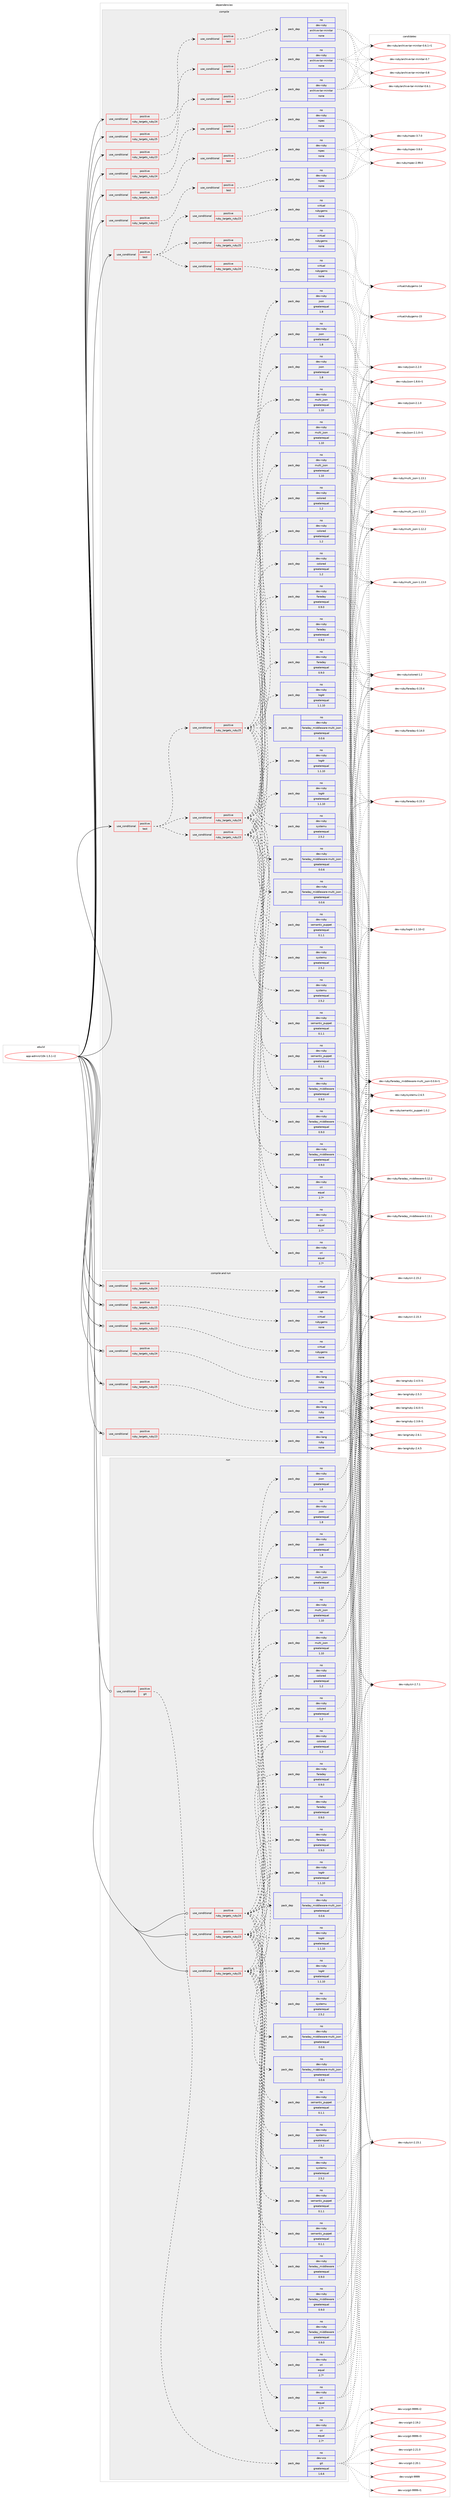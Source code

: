 digraph prolog {

# *************
# Graph options
# *************

newrank=true;
concentrate=true;
compound=true;
graph [rankdir=LR,fontname=Helvetica,fontsize=10,ranksep=1.5];#, ranksep=2.5, nodesep=0.2];
edge  [arrowhead=vee];
node  [fontname=Helvetica,fontsize=10];

# **********
# The ebuild
# **********

subgraph cluster_leftcol {
color=gray;
rank=same;
label=<<i>ebuild</i>>;
id [label="app-admin/r10k-1.5.1-r2", color=red, width=4, href="../app-admin/r10k-1.5.1-r2.svg"];
}

# ****************
# The dependencies
# ****************

subgraph cluster_midcol {
color=gray;
label=<<i>dependencies</i>>;
subgraph cluster_compile {
fillcolor="#eeeeee";
style=filled;
label=<<i>compile</i>>;
subgraph cond345548 {
dependency1267864 [label=<<TABLE BORDER="0" CELLBORDER="1" CELLSPACING="0" CELLPADDING="4"><TR><TD ROWSPAN="3" CELLPADDING="10">use_conditional</TD></TR><TR><TD>positive</TD></TR><TR><TD>ruby_targets_ruby23</TD></TR></TABLE>>, shape=none, color=red];
subgraph cond345549 {
dependency1267865 [label=<<TABLE BORDER="0" CELLBORDER="1" CELLSPACING="0" CELLPADDING="4"><TR><TD ROWSPAN="3" CELLPADDING="10">use_conditional</TD></TR><TR><TD>positive</TD></TR><TR><TD>test</TD></TR></TABLE>>, shape=none, color=red];
subgraph pack902660 {
dependency1267866 [label=<<TABLE BORDER="0" CELLBORDER="1" CELLSPACING="0" CELLPADDING="4" WIDTH="220"><TR><TD ROWSPAN="6" CELLPADDING="30">pack_dep</TD></TR><TR><TD WIDTH="110">no</TD></TR><TR><TD>dev-ruby</TD></TR><TR><TD>archive-tar-minitar</TD></TR><TR><TD>none</TD></TR><TR><TD></TD></TR></TABLE>>, shape=none, color=blue];
}
dependency1267865:e -> dependency1267866:w [weight=20,style="dashed",arrowhead="vee"];
}
dependency1267864:e -> dependency1267865:w [weight=20,style="dashed",arrowhead="vee"];
}
id:e -> dependency1267864:w [weight=20,style="solid",arrowhead="vee"];
subgraph cond345550 {
dependency1267867 [label=<<TABLE BORDER="0" CELLBORDER="1" CELLSPACING="0" CELLPADDING="4"><TR><TD ROWSPAN="3" CELLPADDING="10">use_conditional</TD></TR><TR><TD>positive</TD></TR><TR><TD>ruby_targets_ruby23</TD></TR></TABLE>>, shape=none, color=red];
subgraph cond345551 {
dependency1267868 [label=<<TABLE BORDER="0" CELLBORDER="1" CELLSPACING="0" CELLPADDING="4"><TR><TD ROWSPAN="3" CELLPADDING="10">use_conditional</TD></TR><TR><TD>positive</TD></TR><TR><TD>test</TD></TR></TABLE>>, shape=none, color=red];
subgraph pack902661 {
dependency1267869 [label=<<TABLE BORDER="0" CELLBORDER="1" CELLSPACING="0" CELLPADDING="4" WIDTH="220"><TR><TD ROWSPAN="6" CELLPADDING="30">pack_dep</TD></TR><TR><TD WIDTH="110">no</TD></TR><TR><TD>dev-ruby</TD></TR><TR><TD>rspec</TD></TR><TR><TD>none</TD></TR><TR><TD></TD></TR></TABLE>>, shape=none, color=blue];
}
dependency1267868:e -> dependency1267869:w [weight=20,style="dashed",arrowhead="vee"];
}
dependency1267867:e -> dependency1267868:w [weight=20,style="dashed",arrowhead="vee"];
}
id:e -> dependency1267867:w [weight=20,style="solid",arrowhead="vee"];
subgraph cond345552 {
dependency1267870 [label=<<TABLE BORDER="0" CELLBORDER="1" CELLSPACING="0" CELLPADDING="4"><TR><TD ROWSPAN="3" CELLPADDING="10">use_conditional</TD></TR><TR><TD>positive</TD></TR><TR><TD>ruby_targets_ruby24</TD></TR></TABLE>>, shape=none, color=red];
subgraph cond345553 {
dependency1267871 [label=<<TABLE BORDER="0" CELLBORDER="1" CELLSPACING="0" CELLPADDING="4"><TR><TD ROWSPAN="3" CELLPADDING="10">use_conditional</TD></TR><TR><TD>positive</TD></TR><TR><TD>test</TD></TR></TABLE>>, shape=none, color=red];
subgraph pack902662 {
dependency1267872 [label=<<TABLE BORDER="0" CELLBORDER="1" CELLSPACING="0" CELLPADDING="4" WIDTH="220"><TR><TD ROWSPAN="6" CELLPADDING="30">pack_dep</TD></TR><TR><TD WIDTH="110">no</TD></TR><TR><TD>dev-ruby</TD></TR><TR><TD>archive-tar-minitar</TD></TR><TR><TD>none</TD></TR><TR><TD></TD></TR></TABLE>>, shape=none, color=blue];
}
dependency1267871:e -> dependency1267872:w [weight=20,style="dashed",arrowhead="vee"];
}
dependency1267870:e -> dependency1267871:w [weight=20,style="dashed",arrowhead="vee"];
}
id:e -> dependency1267870:w [weight=20,style="solid",arrowhead="vee"];
subgraph cond345554 {
dependency1267873 [label=<<TABLE BORDER="0" CELLBORDER="1" CELLSPACING="0" CELLPADDING="4"><TR><TD ROWSPAN="3" CELLPADDING="10">use_conditional</TD></TR><TR><TD>positive</TD></TR><TR><TD>ruby_targets_ruby24</TD></TR></TABLE>>, shape=none, color=red];
subgraph cond345555 {
dependency1267874 [label=<<TABLE BORDER="0" CELLBORDER="1" CELLSPACING="0" CELLPADDING="4"><TR><TD ROWSPAN="3" CELLPADDING="10">use_conditional</TD></TR><TR><TD>positive</TD></TR><TR><TD>test</TD></TR></TABLE>>, shape=none, color=red];
subgraph pack902663 {
dependency1267875 [label=<<TABLE BORDER="0" CELLBORDER="1" CELLSPACING="0" CELLPADDING="4" WIDTH="220"><TR><TD ROWSPAN="6" CELLPADDING="30">pack_dep</TD></TR><TR><TD WIDTH="110">no</TD></TR><TR><TD>dev-ruby</TD></TR><TR><TD>rspec</TD></TR><TR><TD>none</TD></TR><TR><TD></TD></TR></TABLE>>, shape=none, color=blue];
}
dependency1267874:e -> dependency1267875:w [weight=20,style="dashed",arrowhead="vee"];
}
dependency1267873:e -> dependency1267874:w [weight=20,style="dashed",arrowhead="vee"];
}
id:e -> dependency1267873:w [weight=20,style="solid",arrowhead="vee"];
subgraph cond345556 {
dependency1267876 [label=<<TABLE BORDER="0" CELLBORDER="1" CELLSPACING="0" CELLPADDING="4"><TR><TD ROWSPAN="3" CELLPADDING="10">use_conditional</TD></TR><TR><TD>positive</TD></TR><TR><TD>ruby_targets_ruby25</TD></TR></TABLE>>, shape=none, color=red];
subgraph cond345557 {
dependency1267877 [label=<<TABLE BORDER="0" CELLBORDER="1" CELLSPACING="0" CELLPADDING="4"><TR><TD ROWSPAN="3" CELLPADDING="10">use_conditional</TD></TR><TR><TD>positive</TD></TR><TR><TD>test</TD></TR></TABLE>>, shape=none, color=red];
subgraph pack902664 {
dependency1267878 [label=<<TABLE BORDER="0" CELLBORDER="1" CELLSPACING="0" CELLPADDING="4" WIDTH="220"><TR><TD ROWSPAN="6" CELLPADDING="30">pack_dep</TD></TR><TR><TD WIDTH="110">no</TD></TR><TR><TD>dev-ruby</TD></TR><TR><TD>archive-tar-minitar</TD></TR><TR><TD>none</TD></TR><TR><TD></TD></TR></TABLE>>, shape=none, color=blue];
}
dependency1267877:e -> dependency1267878:w [weight=20,style="dashed",arrowhead="vee"];
}
dependency1267876:e -> dependency1267877:w [weight=20,style="dashed",arrowhead="vee"];
}
id:e -> dependency1267876:w [weight=20,style="solid",arrowhead="vee"];
subgraph cond345558 {
dependency1267879 [label=<<TABLE BORDER="0" CELLBORDER="1" CELLSPACING="0" CELLPADDING="4"><TR><TD ROWSPAN="3" CELLPADDING="10">use_conditional</TD></TR><TR><TD>positive</TD></TR><TR><TD>ruby_targets_ruby25</TD></TR></TABLE>>, shape=none, color=red];
subgraph cond345559 {
dependency1267880 [label=<<TABLE BORDER="0" CELLBORDER="1" CELLSPACING="0" CELLPADDING="4"><TR><TD ROWSPAN="3" CELLPADDING="10">use_conditional</TD></TR><TR><TD>positive</TD></TR><TR><TD>test</TD></TR></TABLE>>, shape=none, color=red];
subgraph pack902665 {
dependency1267881 [label=<<TABLE BORDER="0" CELLBORDER="1" CELLSPACING="0" CELLPADDING="4" WIDTH="220"><TR><TD ROWSPAN="6" CELLPADDING="30">pack_dep</TD></TR><TR><TD WIDTH="110">no</TD></TR><TR><TD>dev-ruby</TD></TR><TR><TD>rspec</TD></TR><TR><TD>none</TD></TR><TR><TD></TD></TR></TABLE>>, shape=none, color=blue];
}
dependency1267880:e -> dependency1267881:w [weight=20,style="dashed",arrowhead="vee"];
}
dependency1267879:e -> dependency1267880:w [weight=20,style="dashed",arrowhead="vee"];
}
id:e -> dependency1267879:w [weight=20,style="solid",arrowhead="vee"];
subgraph cond345560 {
dependency1267882 [label=<<TABLE BORDER="0" CELLBORDER="1" CELLSPACING="0" CELLPADDING="4"><TR><TD ROWSPAN="3" CELLPADDING="10">use_conditional</TD></TR><TR><TD>positive</TD></TR><TR><TD>test</TD></TR></TABLE>>, shape=none, color=red];
subgraph cond345561 {
dependency1267883 [label=<<TABLE BORDER="0" CELLBORDER="1" CELLSPACING="0" CELLPADDING="4"><TR><TD ROWSPAN="3" CELLPADDING="10">use_conditional</TD></TR><TR><TD>positive</TD></TR><TR><TD>ruby_targets_ruby23</TD></TR></TABLE>>, shape=none, color=red];
subgraph pack902666 {
dependency1267884 [label=<<TABLE BORDER="0" CELLBORDER="1" CELLSPACING="0" CELLPADDING="4" WIDTH="220"><TR><TD ROWSPAN="6" CELLPADDING="30">pack_dep</TD></TR><TR><TD WIDTH="110">no</TD></TR><TR><TD>dev-ruby</TD></TR><TR><TD>colored</TD></TR><TR><TD>greaterequal</TD></TR><TR><TD>1.2</TD></TR></TABLE>>, shape=none, color=blue];
}
dependency1267883:e -> dependency1267884:w [weight=20,style="dashed",arrowhead="vee"];
subgraph pack902667 {
dependency1267885 [label=<<TABLE BORDER="0" CELLBORDER="1" CELLSPACING="0" CELLPADDING="4" WIDTH="220"><TR><TD ROWSPAN="6" CELLPADDING="30">pack_dep</TD></TR><TR><TD WIDTH="110">no</TD></TR><TR><TD>dev-ruby</TD></TR><TR><TD>cri</TD></TR><TR><TD>equal</TD></TR><TR><TD>2.7*</TD></TR></TABLE>>, shape=none, color=blue];
}
dependency1267883:e -> dependency1267885:w [weight=20,style="dashed",arrowhead="vee"];
subgraph pack902668 {
dependency1267886 [label=<<TABLE BORDER="0" CELLBORDER="1" CELLSPACING="0" CELLPADDING="4" WIDTH="220"><TR><TD ROWSPAN="6" CELLPADDING="30">pack_dep</TD></TR><TR><TD WIDTH="110">no</TD></TR><TR><TD>dev-ruby</TD></TR><TR><TD>systemu</TD></TR><TR><TD>greaterequal</TD></TR><TR><TD>2.5.2</TD></TR></TABLE>>, shape=none, color=blue];
}
dependency1267883:e -> dependency1267886:w [weight=20,style="dashed",arrowhead="vee"];
subgraph pack902669 {
dependency1267887 [label=<<TABLE BORDER="0" CELLBORDER="1" CELLSPACING="0" CELLPADDING="4" WIDTH="220"><TR><TD ROWSPAN="6" CELLPADDING="30">pack_dep</TD></TR><TR><TD WIDTH="110">no</TD></TR><TR><TD>dev-ruby</TD></TR><TR><TD>log4r</TD></TR><TR><TD>greaterequal</TD></TR><TR><TD>1.1.10</TD></TR></TABLE>>, shape=none, color=blue];
}
dependency1267883:e -> dependency1267887:w [weight=20,style="dashed",arrowhead="vee"];
subgraph pack902670 {
dependency1267888 [label=<<TABLE BORDER="0" CELLBORDER="1" CELLSPACING="0" CELLPADDING="4" WIDTH="220"><TR><TD ROWSPAN="6" CELLPADDING="30">pack_dep</TD></TR><TR><TD WIDTH="110">no</TD></TR><TR><TD>dev-ruby</TD></TR><TR><TD>faraday</TD></TR><TR><TD>greaterequal</TD></TR><TR><TD>0.9.0</TD></TR></TABLE>>, shape=none, color=blue];
}
dependency1267883:e -> dependency1267888:w [weight=20,style="dashed",arrowhead="vee"];
subgraph pack902671 {
dependency1267889 [label=<<TABLE BORDER="0" CELLBORDER="1" CELLSPACING="0" CELLPADDING="4" WIDTH="220"><TR><TD ROWSPAN="6" CELLPADDING="30">pack_dep</TD></TR><TR><TD WIDTH="110">no</TD></TR><TR><TD>dev-ruby</TD></TR><TR><TD>faraday_middleware</TD></TR><TR><TD>greaterequal</TD></TR><TR><TD>0.9.0</TD></TR></TABLE>>, shape=none, color=blue];
}
dependency1267883:e -> dependency1267889:w [weight=20,style="dashed",arrowhead="vee"];
subgraph pack902672 {
dependency1267890 [label=<<TABLE BORDER="0" CELLBORDER="1" CELLSPACING="0" CELLPADDING="4" WIDTH="220"><TR><TD ROWSPAN="6" CELLPADDING="30">pack_dep</TD></TR><TR><TD WIDTH="110">no</TD></TR><TR><TD>dev-ruby</TD></TR><TR><TD>faraday_middleware-multi_json</TD></TR><TR><TD>greaterequal</TD></TR><TR><TD>0.0.6</TD></TR></TABLE>>, shape=none, color=blue];
}
dependency1267883:e -> dependency1267890:w [weight=20,style="dashed",arrowhead="vee"];
subgraph pack902673 {
dependency1267891 [label=<<TABLE BORDER="0" CELLBORDER="1" CELLSPACING="0" CELLPADDING="4" WIDTH="220"><TR><TD ROWSPAN="6" CELLPADDING="30">pack_dep</TD></TR><TR><TD WIDTH="110">no</TD></TR><TR><TD>dev-ruby</TD></TR><TR><TD>multi_json</TD></TR><TR><TD>greaterequal</TD></TR><TR><TD>1.10</TD></TR></TABLE>>, shape=none, color=blue];
}
dependency1267883:e -> dependency1267891:w [weight=20,style="dashed",arrowhead="vee"];
subgraph pack902674 {
dependency1267892 [label=<<TABLE BORDER="0" CELLBORDER="1" CELLSPACING="0" CELLPADDING="4" WIDTH="220"><TR><TD ROWSPAN="6" CELLPADDING="30">pack_dep</TD></TR><TR><TD WIDTH="110">no</TD></TR><TR><TD>dev-ruby</TD></TR><TR><TD>semantic_puppet</TD></TR><TR><TD>greaterequal</TD></TR><TR><TD>0.1.1</TD></TR></TABLE>>, shape=none, color=blue];
}
dependency1267883:e -> dependency1267892:w [weight=20,style="dashed",arrowhead="vee"];
subgraph pack902675 {
dependency1267893 [label=<<TABLE BORDER="0" CELLBORDER="1" CELLSPACING="0" CELLPADDING="4" WIDTH="220"><TR><TD ROWSPAN="6" CELLPADDING="30">pack_dep</TD></TR><TR><TD WIDTH="110">no</TD></TR><TR><TD>dev-ruby</TD></TR><TR><TD>json</TD></TR><TR><TD>greaterequal</TD></TR><TR><TD>1.8</TD></TR></TABLE>>, shape=none, color=blue];
}
dependency1267883:e -> dependency1267893:w [weight=20,style="dashed",arrowhead="vee"];
}
dependency1267882:e -> dependency1267883:w [weight=20,style="dashed",arrowhead="vee"];
subgraph cond345562 {
dependency1267894 [label=<<TABLE BORDER="0" CELLBORDER="1" CELLSPACING="0" CELLPADDING="4"><TR><TD ROWSPAN="3" CELLPADDING="10">use_conditional</TD></TR><TR><TD>positive</TD></TR><TR><TD>ruby_targets_ruby24</TD></TR></TABLE>>, shape=none, color=red];
subgraph pack902676 {
dependency1267895 [label=<<TABLE BORDER="0" CELLBORDER="1" CELLSPACING="0" CELLPADDING="4" WIDTH="220"><TR><TD ROWSPAN="6" CELLPADDING="30">pack_dep</TD></TR><TR><TD WIDTH="110">no</TD></TR><TR><TD>dev-ruby</TD></TR><TR><TD>colored</TD></TR><TR><TD>greaterequal</TD></TR><TR><TD>1.2</TD></TR></TABLE>>, shape=none, color=blue];
}
dependency1267894:e -> dependency1267895:w [weight=20,style="dashed",arrowhead="vee"];
subgraph pack902677 {
dependency1267896 [label=<<TABLE BORDER="0" CELLBORDER="1" CELLSPACING="0" CELLPADDING="4" WIDTH="220"><TR><TD ROWSPAN="6" CELLPADDING="30">pack_dep</TD></TR><TR><TD WIDTH="110">no</TD></TR><TR><TD>dev-ruby</TD></TR><TR><TD>cri</TD></TR><TR><TD>equal</TD></TR><TR><TD>2.7*</TD></TR></TABLE>>, shape=none, color=blue];
}
dependency1267894:e -> dependency1267896:w [weight=20,style="dashed",arrowhead="vee"];
subgraph pack902678 {
dependency1267897 [label=<<TABLE BORDER="0" CELLBORDER="1" CELLSPACING="0" CELLPADDING="4" WIDTH="220"><TR><TD ROWSPAN="6" CELLPADDING="30">pack_dep</TD></TR><TR><TD WIDTH="110">no</TD></TR><TR><TD>dev-ruby</TD></TR><TR><TD>systemu</TD></TR><TR><TD>greaterequal</TD></TR><TR><TD>2.5.2</TD></TR></TABLE>>, shape=none, color=blue];
}
dependency1267894:e -> dependency1267897:w [weight=20,style="dashed",arrowhead="vee"];
subgraph pack902679 {
dependency1267898 [label=<<TABLE BORDER="0" CELLBORDER="1" CELLSPACING="0" CELLPADDING="4" WIDTH="220"><TR><TD ROWSPAN="6" CELLPADDING="30">pack_dep</TD></TR><TR><TD WIDTH="110">no</TD></TR><TR><TD>dev-ruby</TD></TR><TR><TD>log4r</TD></TR><TR><TD>greaterequal</TD></TR><TR><TD>1.1.10</TD></TR></TABLE>>, shape=none, color=blue];
}
dependency1267894:e -> dependency1267898:w [weight=20,style="dashed",arrowhead="vee"];
subgraph pack902680 {
dependency1267899 [label=<<TABLE BORDER="0" CELLBORDER="1" CELLSPACING="0" CELLPADDING="4" WIDTH="220"><TR><TD ROWSPAN="6" CELLPADDING="30">pack_dep</TD></TR><TR><TD WIDTH="110">no</TD></TR><TR><TD>dev-ruby</TD></TR><TR><TD>faraday</TD></TR><TR><TD>greaterequal</TD></TR><TR><TD>0.9.0</TD></TR></TABLE>>, shape=none, color=blue];
}
dependency1267894:e -> dependency1267899:w [weight=20,style="dashed",arrowhead="vee"];
subgraph pack902681 {
dependency1267900 [label=<<TABLE BORDER="0" CELLBORDER="1" CELLSPACING="0" CELLPADDING="4" WIDTH="220"><TR><TD ROWSPAN="6" CELLPADDING="30">pack_dep</TD></TR><TR><TD WIDTH="110">no</TD></TR><TR><TD>dev-ruby</TD></TR><TR><TD>faraday_middleware</TD></TR><TR><TD>greaterequal</TD></TR><TR><TD>0.9.0</TD></TR></TABLE>>, shape=none, color=blue];
}
dependency1267894:e -> dependency1267900:w [weight=20,style="dashed",arrowhead="vee"];
subgraph pack902682 {
dependency1267901 [label=<<TABLE BORDER="0" CELLBORDER="1" CELLSPACING="0" CELLPADDING="4" WIDTH="220"><TR><TD ROWSPAN="6" CELLPADDING="30">pack_dep</TD></TR><TR><TD WIDTH="110">no</TD></TR><TR><TD>dev-ruby</TD></TR><TR><TD>faraday_middleware-multi_json</TD></TR><TR><TD>greaterequal</TD></TR><TR><TD>0.0.6</TD></TR></TABLE>>, shape=none, color=blue];
}
dependency1267894:e -> dependency1267901:w [weight=20,style="dashed",arrowhead="vee"];
subgraph pack902683 {
dependency1267902 [label=<<TABLE BORDER="0" CELLBORDER="1" CELLSPACING="0" CELLPADDING="4" WIDTH="220"><TR><TD ROWSPAN="6" CELLPADDING="30">pack_dep</TD></TR><TR><TD WIDTH="110">no</TD></TR><TR><TD>dev-ruby</TD></TR><TR><TD>multi_json</TD></TR><TR><TD>greaterequal</TD></TR><TR><TD>1.10</TD></TR></TABLE>>, shape=none, color=blue];
}
dependency1267894:e -> dependency1267902:w [weight=20,style="dashed",arrowhead="vee"];
subgraph pack902684 {
dependency1267903 [label=<<TABLE BORDER="0" CELLBORDER="1" CELLSPACING="0" CELLPADDING="4" WIDTH="220"><TR><TD ROWSPAN="6" CELLPADDING="30">pack_dep</TD></TR><TR><TD WIDTH="110">no</TD></TR><TR><TD>dev-ruby</TD></TR><TR><TD>semantic_puppet</TD></TR><TR><TD>greaterequal</TD></TR><TR><TD>0.1.1</TD></TR></TABLE>>, shape=none, color=blue];
}
dependency1267894:e -> dependency1267903:w [weight=20,style="dashed",arrowhead="vee"];
subgraph pack902685 {
dependency1267904 [label=<<TABLE BORDER="0" CELLBORDER="1" CELLSPACING="0" CELLPADDING="4" WIDTH="220"><TR><TD ROWSPAN="6" CELLPADDING="30">pack_dep</TD></TR><TR><TD WIDTH="110">no</TD></TR><TR><TD>dev-ruby</TD></TR><TR><TD>json</TD></TR><TR><TD>greaterequal</TD></TR><TR><TD>1.8</TD></TR></TABLE>>, shape=none, color=blue];
}
dependency1267894:e -> dependency1267904:w [weight=20,style="dashed",arrowhead="vee"];
}
dependency1267882:e -> dependency1267894:w [weight=20,style="dashed",arrowhead="vee"];
subgraph cond345563 {
dependency1267905 [label=<<TABLE BORDER="0" CELLBORDER="1" CELLSPACING="0" CELLPADDING="4"><TR><TD ROWSPAN="3" CELLPADDING="10">use_conditional</TD></TR><TR><TD>positive</TD></TR><TR><TD>ruby_targets_ruby25</TD></TR></TABLE>>, shape=none, color=red];
subgraph pack902686 {
dependency1267906 [label=<<TABLE BORDER="0" CELLBORDER="1" CELLSPACING="0" CELLPADDING="4" WIDTH="220"><TR><TD ROWSPAN="6" CELLPADDING="30">pack_dep</TD></TR><TR><TD WIDTH="110">no</TD></TR><TR><TD>dev-ruby</TD></TR><TR><TD>colored</TD></TR><TR><TD>greaterequal</TD></TR><TR><TD>1.2</TD></TR></TABLE>>, shape=none, color=blue];
}
dependency1267905:e -> dependency1267906:w [weight=20,style="dashed",arrowhead="vee"];
subgraph pack902687 {
dependency1267907 [label=<<TABLE BORDER="0" CELLBORDER="1" CELLSPACING="0" CELLPADDING="4" WIDTH="220"><TR><TD ROWSPAN="6" CELLPADDING="30">pack_dep</TD></TR><TR><TD WIDTH="110">no</TD></TR><TR><TD>dev-ruby</TD></TR><TR><TD>cri</TD></TR><TR><TD>equal</TD></TR><TR><TD>2.7*</TD></TR></TABLE>>, shape=none, color=blue];
}
dependency1267905:e -> dependency1267907:w [weight=20,style="dashed",arrowhead="vee"];
subgraph pack902688 {
dependency1267908 [label=<<TABLE BORDER="0" CELLBORDER="1" CELLSPACING="0" CELLPADDING="4" WIDTH="220"><TR><TD ROWSPAN="6" CELLPADDING="30">pack_dep</TD></TR><TR><TD WIDTH="110">no</TD></TR><TR><TD>dev-ruby</TD></TR><TR><TD>systemu</TD></TR><TR><TD>greaterequal</TD></TR><TR><TD>2.5.2</TD></TR></TABLE>>, shape=none, color=blue];
}
dependency1267905:e -> dependency1267908:w [weight=20,style="dashed",arrowhead="vee"];
subgraph pack902689 {
dependency1267909 [label=<<TABLE BORDER="0" CELLBORDER="1" CELLSPACING="0" CELLPADDING="4" WIDTH="220"><TR><TD ROWSPAN="6" CELLPADDING="30">pack_dep</TD></TR><TR><TD WIDTH="110">no</TD></TR><TR><TD>dev-ruby</TD></TR><TR><TD>log4r</TD></TR><TR><TD>greaterequal</TD></TR><TR><TD>1.1.10</TD></TR></TABLE>>, shape=none, color=blue];
}
dependency1267905:e -> dependency1267909:w [weight=20,style="dashed",arrowhead="vee"];
subgraph pack902690 {
dependency1267910 [label=<<TABLE BORDER="0" CELLBORDER="1" CELLSPACING="0" CELLPADDING="4" WIDTH="220"><TR><TD ROWSPAN="6" CELLPADDING="30">pack_dep</TD></TR><TR><TD WIDTH="110">no</TD></TR><TR><TD>dev-ruby</TD></TR><TR><TD>faraday</TD></TR><TR><TD>greaterequal</TD></TR><TR><TD>0.9.0</TD></TR></TABLE>>, shape=none, color=blue];
}
dependency1267905:e -> dependency1267910:w [weight=20,style="dashed",arrowhead="vee"];
subgraph pack902691 {
dependency1267911 [label=<<TABLE BORDER="0" CELLBORDER="1" CELLSPACING="0" CELLPADDING="4" WIDTH="220"><TR><TD ROWSPAN="6" CELLPADDING="30">pack_dep</TD></TR><TR><TD WIDTH="110">no</TD></TR><TR><TD>dev-ruby</TD></TR><TR><TD>faraday_middleware</TD></TR><TR><TD>greaterequal</TD></TR><TR><TD>0.9.0</TD></TR></TABLE>>, shape=none, color=blue];
}
dependency1267905:e -> dependency1267911:w [weight=20,style="dashed",arrowhead="vee"];
subgraph pack902692 {
dependency1267912 [label=<<TABLE BORDER="0" CELLBORDER="1" CELLSPACING="0" CELLPADDING="4" WIDTH="220"><TR><TD ROWSPAN="6" CELLPADDING="30">pack_dep</TD></TR><TR><TD WIDTH="110">no</TD></TR><TR><TD>dev-ruby</TD></TR><TR><TD>faraday_middleware-multi_json</TD></TR><TR><TD>greaterequal</TD></TR><TR><TD>0.0.6</TD></TR></TABLE>>, shape=none, color=blue];
}
dependency1267905:e -> dependency1267912:w [weight=20,style="dashed",arrowhead="vee"];
subgraph pack902693 {
dependency1267913 [label=<<TABLE BORDER="0" CELLBORDER="1" CELLSPACING="0" CELLPADDING="4" WIDTH="220"><TR><TD ROWSPAN="6" CELLPADDING="30">pack_dep</TD></TR><TR><TD WIDTH="110">no</TD></TR><TR><TD>dev-ruby</TD></TR><TR><TD>multi_json</TD></TR><TR><TD>greaterequal</TD></TR><TR><TD>1.10</TD></TR></TABLE>>, shape=none, color=blue];
}
dependency1267905:e -> dependency1267913:w [weight=20,style="dashed",arrowhead="vee"];
subgraph pack902694 {
dependency1267914 [label=<<TABLE BORDER="0" CELLBORDER="1" CELLSPACING="0" CELLPADDING="4" WIDTH="220"><TR><TD ROWSPAN="6" CELLPADDING="30">pack_dep</TD></TR><TR><TD WIDTH="110">no</TD></TR><TR><TD>dev-ruby</TD></TR><TR><TD>semantic_puppet</TD></TR><TR><TD>greaterequal</TD></TR><TR><TD>0.1.1</TD></TR></TABLE>>, shape=none, color=blue];
}
dependency1267905:e -> dependency1267914:w [weight=20,style="dashed",arrowhead="vee"];
subgraph pack902695 {
dependency1267915 [label=<<TABLE BORDER="0" CELLBORDER="1" CELLSPACING="0" CELLPADDING="4" WIDTH="220"><TR><TD ROWSPAN="6" CELLPADDING="30">pack_dep</TD></TR><TR><TD WIDTH="110">no</TD></TR><TR><TD>dev-ruby</TD></TR><TR><TD>json</TD></TR><TR><TD>greaterequal</TD></TR><TR><TD>1.8</TD></TR></TABLE>>, shape=none, color=blue];
}
dependency1267905:e -> dependency1267915:w [weight=20,style="dashed",arrowhead="vee"];
}
dependency1267882:e -> dependency1267905:w [weight=20,style="dashed",arrowhead="vee"];
}
id:e -> dependency1267882:w [weight=20,style="solid",arrowhead="vee"];
subgraph cond345564 {
dependency1267916 [label=<<TABLE BORDER="0" CELLBORDER="1" CELLSPACING="0" CELLPADDING="4"><TR><TD ROWSPAN="3" CELLPADDING="10">use_conditional</TD></TR><TR><TD>positive</TD></TR><TR><TD>test</TD></TR></TABLE>>, shape=none, color=red];
subgraph cond345565 {
dependency1267917 [label=<<TABLE BORDER="0" CELLBORDER="1" CELLSPACING="0" CELLPADDING="4"><TR><TD ROWSPAN="3" CELLPADDING="10">use_conditional</TD></TR><TR><TD>positive</TD></TR><TR><TD>ruby_targets_ruby23</TD></TR></TABLE>>, shape=none, color=red];
subgraph pack902696 {
dependency1267918 [label=<<TABLE BORDER="0" CELLBORDER="1" CELLSPACING="0" CELLPADDING="4" WIDTH="220"><TR><TD ROWSPAN="6" CELLPADDING="30">pack_dep</TD></TR><TR><TD WIDTH="110">no</TD></TR><TR><TD>virtual</TD></TR><TR><TD>rubygems</TD></TR><TR><TD>none</TD></TR><TR><TD></TD></TR></TABLE>>, shape=none, color=blue];
}
dependency1267917:e -> dependency1267918:w [weight=20,style="dashed",arrowhead="vee"];
}
dependency1267916:e -> dependency1267917:w [weight=20,style="dashed",arrowhead="vee"];
subgraph cond345566 {
dependency1267919 [label=<<TABLE BORDER="0" CELLBORDER="1" CELLSPACING="0" CELLPADDING="4"><TR><TD ROWSPAN="3" CELLPADDING="10">use_conditional</TD></TR><TR><TD>positive</TD></TR><TR><TD>ruby_targets_ruby24</TD></TR></TABLE>>, shape=none, color=red];
subgraph pack902697 {
dependency1267920 [label=<<TABLE BORDER="0" CELLBORDER="1" CELLSPACING="0" CELLPADDING="4" WIDTH="220"><TR><TD ROWSPAN="6" CELLPADDING="30">pack_dep</TD></TR><TR><TD WIDTH="110">no</TD></TR><TR><TD>virtual</TD></TR><TR><TD>rubygems</TD></TR><TR><TD>none</TD></TR><TR><TD></TD></TR></TABLE>>, shape=none, color=blue];
}
dependency1267919:e -> dependency1267920:w [weight=20,style="dashed",arrowhead="vee"];
}
dependency1267916:e -> dependency1267919:w [weight=20,style="dashed",arrowhead="vee"];
subgraph cond345567 {
dependency1267921 [label=<<TABLE BORDER="0" CELLBORDER="1" CELLSPACING="0" CELLPADDING="4"><TR><TD ROWSPAN="3" CELLPADDING="10">use_conditional</TD></TR><TR><TD>positive</TD></TR><TR><TD>ruby_targets_ruby25</TD></TR></TABLE>>, shape=none, color=red];
subgraph pack902698 {
dependency1267922 [label=<<TABLE BORDER="0" CELLBORDER="1" CELLSPACING="0" CELLPADDING="4" WIDTH="220"><TR><TD ROWSPAN="6" CELLPADDING="30">pack_dep</TD></TR><TR><TD WIDTH="110">no</TD></TR><TR><TD>virtual</TD></TR><TR><TD>rubygems</TD></TR><TR><TD>none</TD></TR><TR><TD></TD></TR></TABLE>>, shape=none, color=blue];
}
dependency1267921:e -> dependency1267922:w [weight=20,style="dashed",arrowhead="vee"];
}
dependency1267916:e -> dependency1267921:w [weight=20,style="dashed",arrowhead="vee"];
}
id:e -> dependency1267916:w [weight=20,style="solid",arrowhead="vee"];
}
subgraph cluster_compileandrun {
fillcolor="#eeeeee";
style=filled;
label=<<i>compile and run</i>>;
subgraph cond345568 {
dependency1267923 [label=<<TABLE BORDER="0" CELLBORDER="1" CELLSPACING="0" CELLPADDING="4"><TR><TD ROWSPAN="3" CELLPADDING="10">use_conditional</TD></TR><TR><TD>positive</TD></TR><TR><TD>ruby_targets_ruby23</TD></TR></TABLE>>, shape=none, color=red];
subgraph pack902699 {
dependency1267924 [label=<<TABLE BORDER="0" CELLBORDER="1" CELLSPACING="0" CELLPADDING="4" WIDTH="220"><TR><TD ROWSPAN="6" CELLPADDING="30">pack_dep</TD></TR><TR><TD WIDTH="110">no</TD></TR><TR><TD>dev-lang</TD></TR><TR><TD>ruby</TD></TR><TR><TD>none</TD></TR><TR><TD></TD></TR></TABLE>>, shape=none, color=blue];
}
dependency1267923:e -> dependency1267924:w [weight=20,style="dashed",arrowhead="vee"];
}
id:e -> dependency1267923:w [weight=20,style="solid",arrowhead="odotvee"];
subgraph cond345569 {
dependency1267925 [label=<<TABLE BORDER="0" CELLBORDER="1" CELLSPACING="0" CELLPADDING="4"><TR><TD ROWSPAN="3" CELLPADDING="10">use_conditional</TD></TR><TR><TD>positive</TD></TR><TR><TD>ruby_targets_ruby23</TD></TR></TABLE>>, shape=none, color=red];
subgraph pack902700 {
dependency1267926 [label=<<TABLE BORDER="0" CELLBORDER="1" CELLSPACING="0" CELLPADDING="4" WIDTH="220"><TR><TD ROWSPAN="6" CELLPADDING="30">pack_dep</TD></TR><TR><TD WIDTH="110">no</TD></TR><TR><TD>virtual</TD></TR><TR><TD>rubygems</TD></TR><TR><TD>none</TD></TR><TR><TD></TD></TR></TABLE>>, shape=none, color=blue];
}
dependency1267925:e -> dependency1267926:w [weight=20,style="dashed",arrowhead="vee"];
}
id:e -> dependency1267925:w [weight=20,style="solid",arrowhead="odotvee"];
subgraph cond345570 {
dependency1267927 [label=<<TABLE BORDER="0" CELLBORDER="1" CELLSPACING="0" CELLPADDING="4"><TR><TD ROWSPAN="3" CELLPADDING="10">use_conditional</TD></TR><TR><TD>positive</TD></TR><TR><TD>ruby_targets_ruby24</TD></TR></TABLE>>, shape=none, color=red];
subgraph pack902701 {
dependency1267928 [label=<<TABLE BORDER="0" CELLBORDER="1" CELLSPACING="0" CELLPADDING="4" WIDTH="220"><TR><TD ROWSPAN="6" CELLPADDING="30">pack_dep</TD></TR><TR><TD WIDTH="110">no</TD></TR><TR><TD>dev-lang</TD></TR><TR><TD>ruby</TD></TR><TR><TD>none</TD></TR><TR><TD></TD></TR></TABLE>>, shape=none, color=blue];
}
dependency1267927:e -> dependency1267928:w [weight=20,style="dashed",arrowhead="vee"];
}
id:e -> dependency1267927:w [weight=20,style="solid",arrowhead="odotvee"];
subgraph cond345571 {
dependency1267929 [label=<<TABLE BORDER="0" CELLBORDER="1" CELLSPACING="0" CELLPADDING="4"><TR><TD ROWSPAN="3" CELLPADDING="10">use_conditional</TD></TR><TR><TD>positive</TD></TR><TR><TD>ruby_targets_ruby24</TD></TR></TABLE>>, shape=none, color=red];
subgraph pack902702 {
dependency1267930 [label=<<TABLE BORDER="0" CELLBORDER="1" CELLSPACING="0" CELLPADDING="4" WIDTH="220"><TR><TD ROWSPAN="6" CELLPADDING="30">pack_dep</TD></TR><TR><TD WIDTH="110">no</TD></TR><TR><TD>virtual</TD></TR><TR><TD>rubygems</TD></TR><TR><TD>none</TD></TR><TR><TD></TD></TR></TABLE>>, shape=none, color=blue];
}
dependency1267929:e -> dependency1267930:w [weight=20,style="dashed",arrowhead="vee"];
}
id:e -> dependency1267929:w [weight=20,style="solid",arrowhead="odotvee"];
subgraph cond345572 {
dependency1267931 [label=<<TABLE BORDER="0" CELLBORDER="1" CELLSPACING="0" CELLPADDING="4"><TR><TD ROWSPAN="3" CELLPADDING="10">use_conditional</TD></TR><TR><TD>positive</TD></TR><TR><TD>ruby_targets_ruby25</TD></TR></TABLE>>, shape=none, color=red];
subgraph pack902703 {
dependency1267932 [label=<<TABLE BORDER="0" CELLBORDER="1" CELLSPACING="0" CELLPADDING="4" WIDTH="220"><TR><TD ROWSPAN="6" CELLPADDING="30">pack_dep</TD></TR><TR><TD WIDTH="110">no</TD></TR><TR><TD>dev-lang</TD></TR><TR><TD>ruby</TD></TR><TR><TD>none</TD></TR><TR><TD></TD></TR></TABLE>>, shape=none, color=blue];
}
dependency1267931:e -> dependency1267932:w [weight=20,style="dashed",arrowhead="vee"];
}
id:e -> dependency1267931:w [weight=20,style="solid",arrowhead="odotvee"];
subgraph cond345573 {
dependency1267933 [label=<<TABLE BORDER="0" CELLBORDER="1" CELLSPACING="0" CELLPADDING="4"><TR><TD ROWSPAN="3" CELLPADDING="10">use_conditional</TD></TR><TR><TD>positive</TD></TR><TR><TD>ruby_targets_ruby25</TD></TR></TABLE>>, shape=none, color=red];
subgraph pack902704 {
dependency1267934 [label=<<TABLE BORDER="0" CELLBORDER="1" CELLSPACING="0" CELLPADDING="4" WIDTH="220"><TR><TD ROWSPAN="6" CELLPADDING="30">pack_dep</TD></TR><TR><TD WIDTH="110">no</TD></TR><TR><TD>virtual</TD></TR><TR><TD>rubygems</TD></TR><TR><TD>none</TD></TR><TR><TD></TD></TR></TABLE>>, shape=none, color=blue];
}
dependency1267933:e -> dependency1267934:w [weight=20,style="dashed",arrowhead="vee"];
}
id:e -> dependency1267933:w [weight=20,style="solid",arrowhead="odotvee"];
}
subgraph cluster_run {
fillcolor="#eeeeee";
style=filled;
label=<<i>run</i>>;
subgraph cond345574 {
dependency1267935 [label=<<TABLE BORDER="0" CELLBORDER="1" CELLSPACING="0" CELLPADDING="4"><TR><TD ROWSPAN="3" CELLPADDING="10">use_conditional</TD></TR><TR><TD>positive</TD></TR><TR><TD>git</TD></TR></TABLE>>, shape=none, color=red];
subgraph pack902705 {
dependency1267936 [label=<<TABLE BORDER="0" CELLBORDER="1" CELLSPACING="0" CELLPADDING="4" WIDTH="220"><TR><TD ROWSPAN="6" CELLPADDING="30">pack_dep</TD></TR><TR><TD WIDTH="110">no</TD></TR><TR><TD>dev-vcs</TD></TR><TR><TD>git</TD></TR><TR><TD>greaterequal</TD></TR><TR><TD>1.6.6</TD></TR></TABLE>>, shape=none, color=blue];
}
dependency1267935:e -> dependency1267936:w [weight=20,style="dashed",arrowhead="vee"];
}
id:e -> dependency1267935:w [weight=20,style="solid",arrowhead="odot"];
subgraph cond345575 {
dependency1267937 [label=<<TABLE BORDER="0" CELLBORDER="1" CELLSPACING="0" CELLPADDING="4"><TR><TD ROWSPAN="3" CELLPADDING="10">use_conditional</TD></TR><TR><TD>positive</TD></TR><TR><TD>ruby_targets_ruby23</TD></TR></TABLE>>, shape=none, color=red];
subgraph pack902706 {
dependency1267938 [label=<<TABLE BORDER="0" CELLBORDER="1" CELLSPACING="0" CELLPADDING="4" WIDTH="220"><TR><TD ROWSPAN="6" CELLPADDING="30">pack_dep</TD></TR><TR><TD WIDTH="110">no</TD></TR><TR><TD>dev-ruby</TD></TR><TR><TD>colored</TD></TR><TR><TD>greaterequal</TD></TR><TR><TD>1.2</TD></TR></TABLE>>, shape=none, color=blue];
}
dependency1267937:e -> dependency1267938:w [weight=20,style="dashed",arrowhead="vee"];
subgraph pack902707 {
dependency1267939 [label=<<TABLE BORDER="0" CELLBORDER="1" CELLSPACING="0" CELLPADDING="4" WIDTH="220"><TR><TD ROWSPAN="6" CELLPADDING="30">pack_dep</TD></TR><TR><TD WIDTH="110">no</TD></TR><TR><TD>dev-ruby</TD></TR><TR><TD>cri</TD></TR><TR><TD>equal</TD></TR><TR><TD>2.7*</TD></TR></TABLE>>, shape=none, color=blue];
}
dependency1267937:e -> dependency1267939:w [weight=20,style="dashed",arrowhead="vee"];
subgraph pack902708 {
dependency1267940 [label=<<TABLE BORDER="0" CELLBORDER="1" CELLSPACING="0" CELLPADDING="4" WIDTH="220"><TR><TD ROWSPAN="6" CELLPADDING="30">pack_dep</TD></TR><TR><TD WIDTH="110">no</TD></TR><TR><TD>dev-ruby</TD></TR><TR><TD>systemu</TD></TR><TR><TD>greaterequal</TD></TR><TR><TD>2.5.2</TD></TR></TABLE>>, shape=none, color=blue];
}
dependency1267937:e -> dependency1267940:w [weight=20,style="dashed",arrowhead="vee"];
subgraph pack902709 {
dependency1267941 [label=<<TABLE BORDER="0" CELLBORDER="1" CELLSPACING="0" CELLPADDING="4" WIDTH="220"><TR><TD ROWSPAN="6" CELLPADDING="30">pack_dep</TD></TR><TR><TD WIDTH="110">no</TD></TR><TR><TD>dev-ruby</TD></TR><TR><TD>log4r</TD></TR><TR><TD>greaterequal</TD></TR><TR><TD>1.1.10</TD></TR></TABLE>>, shape=none, color=blue];
}
dependency1267937:e -> dependency1267941:w [weight=20,style="dashed",arrowhead="vee"];
subgraph pack902710 {
dependency1267942 [label=<<TABLE BORDER="0" CELLBORDER="1" CELLSPACING="0" CELLPADDING="4" WIDTH="220"><TR><TD ROWSPAN="6" CELLPADDING="30">pack_dep</TD></TR><TR><TD WIDTH="110">no</TD></TR><TR><TD>dev-ruby</TD></TR><TR><TD>faraday</TD></TR><TR><TD>greaterequal</TD></TR><TR><TD>0.9.0</TD></TR></TABLE>>, shape=none, color=blue];
}
dependency1267937:e -> dependency1267942:w [weight=20,style="dashed",arrowhead="vee"];
subgraph pack902711 {
dependency1267943 [label=<<TABLE BORDER="0" CELLBORDER="1" CELLSPACING="0" CELLPADDING="4" WIDTH="220"><TR><TD ROWSPAN="6" CELLPADDING="30">pack_dep</TD></TR><TR><TD WIDTH="110">no</TD></TR><TR><TD>dev-ruby</TD></TR><TR><TD>faraday_middleware</TD></TR><TR><TD>greaterequal</TD></TR><TR><TD>0.9.0</TD></TR></TABLE>>, shape=none, color=blue];
}
dependency1267937:e -> dependency1267943:w [weight=20,style="dashed",arrowhead="vee"];
subgraph pack902712 {
dependency1267944 [label=<<TABLE BORDER="0" CELLBORDER="1" CELLSPACING="0" CELLPADDING="4" WIDTH="220"><TR><TD ROWSPAN="6" CELLPADDING="30">pack_dep</TD></TR><TR><TD WIDTH="110">no</TD></TR><TR><TD>dev-ruby</TD></TR><TR><TD>faraday_middleware-multi_json</TD></TR><TR><TD>greaterequal</TD></TR><TR><TD>0.0.6</TD></TR></TABLE>>, shape=none, color=blue];
}
dependency1267937:e -> dependency1267944:w [weight=20,style="dashed",arrowhead="vee"];
subgraph pack902713 {
dependency1267945 [label=<<TABLE BORDER="0" CELLBORDER="1" CELLSPACING="0" CELLPADDING="4" WIDTH="220"><TR><TD ROWSPAN="6" CELLPADDING="30">pack_dep</TD></TR><TR><TD WIDTH="110">no</TD></TR><TR><TD>dev-ruby</TD></TR><TR><TD>multi_json</TD></TR><TR><TD>greaterequal</TD></TR><TR><TD>1.10</TD></TR></TABLE>>, shape=none, color=blue];
}
dependency1267937:e -> dependency1267945:w [weight=20,style="dashed",arrowhead="vee"];
subgraph pack902714 {
dependency1267946 [label=<<TABLE BORDER="0" CELLBORDER="1" CELLSPACING="0" CELLPADDING="4" WIDTH="220"><TR><TD ROWSPAN="6" CELLPADDING="30">pack_dep</TD></TR><TR><TD WIDTH="110">no</TD></TR><TR><TD>dev-ruby</TD></TR><TR><TD>semantic_puppet</TD></TR><TR><TD>greaterequal</TD></TR><TR><TD>0.1.1</TD></TR></TABLE>>, shape=none, color=blue];
}
dependency1267937:e -> dependency1267946:w [weight=20,style="dashed",arrowhead="vee"];
subgraph pack902715 {
dependency1267947 [label=<<TABLE BORDER="0" CELLBORDER="1" CELLSPACING="0" CELLPADDING="4" WIDTH="220"><TR><TD ROWSPAN="6" CELLPADDING="30">pack_dep</TD></TR><TR><TD WIDTH="110">no</TD></TR><TR><TD>dev-ruby</TD></TR><TR><TD>json</TD></TR><TR><TD>greaterequal</TD></TR><TR><TD>1.8</TD></TR></TABLE>>, shape=none, color=blue];
}
dependency1267937:e -> dependency1267947:w [weight=20,style="dashed",arrowhead="vee"];
}
id:e -> dependency1267937:w [weight=20,style="solid",arrowhead="odot"];
subgraph cond345576 {
dependency1267948 [label=<<TABLE BORDER="0" CELLBORDER="1" CELLSPACING="0" CELLPADDING="4"><TR><TD ROWSPAN="3" CELLPADDING="10">use_conditional</TD></TR><TR><TD>positive</TD></TR><TR><TD>ruby_targets_ruby24</TD></TR></TABLE>>, shape=none, color=red];
subgraph pack902716 {
dependency1267949 [label=<<TABLE BORDER="0" CELLBORDER="1" CELLSPACING="0" CELLPADDING="4" WIDTH="220"><TR><TD ROWSPAN="6" CELLPADDING="30">pack_dep</TD></TR><TR><TD WIDTH="110">no</TD></TR><TR><TD>dev-ruby</TD></TR><TR><TD>colored</TD></TR><TR><TD>greaterequal</TD></TR><TR><TD>1.2</TD></TR></TABLE>>, shape=none, color=blue];
}
dependency1267948:e -> dependency1267949:w [weight=20,style="dashed",arrowhead="vee"];
subgraph pack902717 {
dependency1267950 [label=<<TABLE BORDER="0" CELLBORDER="1" CELLSPACING="0" CELLPADDING="4" WIDTH="220"><TR><TD ROWSPAN="6" CELLPADDING="30">pack_dep</TD></TR><TR><TD WIDTH="110">no</TD></TR><TR><TD>dev-ruby</TD></TR><TR><TD>cri</TD></TR><TR><TD>equal</TD></TR><TR><TD>2.7*</TD></TR></TABLE>>, shape=none, color=blue];
}
dependency1267948:e -> dependency1267950:w [weight=20,style="dashed",arrowhead="vee"];
subgraph pack902718 {
dependency1267951 [label=<<TABLE BORDER="0" CELLBORDER="1" CELLSPACING="0" CELLPADDING="4" WIDTH="220"><TR><TD ROWSPAN="6" CELLPADDING="30">pack_dep</TD></TR><TR><TD WIDTH="110">no</TD></TR><TR><TD>dev-ruby</TD></TR><TR><TD>systemu</TD></TR><TR><TD>greaterequal</TD></TR><TR><TD>2.5.2</TD></TR></TABLE>>, shape=none, color=blue];
}
dependency1267948:e -> dependency1267951:w [weight=20,style="dashed",arrowhead="vee"];
subgraph pack902719 {
dependency1267952 [label=<<TABLE BORDER="0" CELLBORDER="1" CELLSPACING="0" CELLPADDING="4" WIDTH="220"><TR><TD ROWSPAN="6" CELLPADDING="30">pack_dep</TD></TR><TR><TD WIDTH="110">no</TD></TR><TR><TD>dev-ruby</TD></TR><TR><TD>log4r</TD></TR><TR><TD>greaterequal</TD></TR><TR><TD>1.1.10</TD></TR></TABLE>>, shape=none, color=blue];
}
dependency1267948:e -> dependency1267952:w [weight=20,style="dashed",arrowhead="vee"];
subgraph pack902720 {
dependency1267953 [label=<<TABLE BORDER="0" CELLBORDER="1" CELLSPACING="0" CELLPADDING="4" WIDTH="220"><TR><TD ROWSPAN="6" CELLPADDING="30">pack_dep</TD></TR><TR><TD WIDTH="110">no</TD></TR><TR><TD>dev-ruby</TD></TR><TR><TD>faraday</TD></TR><TR><TD>greaterequal</TD></TR><TR><TD>0.9.0</TD></TR></TABLE>>, shape=none, color=blue];
}
dependency1267948:e -> dependency1267953:w [weight=20,style="dashed",arrowhead="vee"];
subgraph pack902721 {
dependency1267954 [label=<<TABLE BORDER="0" CELLBORDER="1" CELLSPACING="0" CELLPADDING="4" WIDTH="220"><TR><TD ROWSPAN="6" CELLPADDING="30">pack_dep</TD></TR><TR><TD WIDTH="110">no</TD></TR><TR><TD>dev-ruby</TD></TR><TR><TD>faraday_middleware</TD></TR><TR><TD>greaterequal</TD></TR><TR><TD>0.9.0</TD></TR></TABLE>>, shape=none, color=blue];
}
dependency1267948:e -> dependency1267954:w [weight=20,style="dashed",arrowhead="vee"];
subgraph pack902722 {
dependency1267955 [label=<<TABLE BORDER="0" CELLBORDER="1" CELLSPACING="0" CELLPADDING="4" WIDTH="220"><TR><TD ROWSPAN="6" CELLPADDING="30">pack_dep</TD></TR><TR><TD WIDTH="110">no</TD></TR><TR><TD>dev-ruby</TD></TR><TR><TD>faraday_middleware-multi_json</TD></TR><TR><TD>greaterequal</TD></TR><TR><TD>0.0.6</TD></TR></TABLE>>, shape=none, color=blue];
}
dependency1267948:e -> dependency1267955:w [weight=20,style="dashed",arrowhead="vee"];
subgraph pack902723 {
dependency1267956 [label=<<TABLE BORDER="0" CELLBORDER="1" CELLSPACING="0" CELLPADDING="4" WIDTH="220"><TR><TD ROWSPAN="6" CELLPADDING="30">pack_dep</TD></TR><TR><TD WIDTH="110">no</TD></TR><TR><TD>dev-ruby</TD></TR><TR><TD>multi_json</TD></TR><TR><TD>greaterequal</TD></TR><TR><TD>1.10</TD></TR></TABLE>>, shape=none, color=blue];
}
dependency1267948:e -> dependency1267956:w [weight=20,style="dashed",arrowhead="vee"];
subgraph pack902724 {
dependency1267957 [label=<<TABLE BORDER="0" CELLBORDER="1" CELLSPACING="0" CELLPADDING="4" WIDTH="220"><TR><TD ROWSPAN="6" CELLPADDING="30">pack_dep</TD></TR><TR><TD WIDTH="110">no</TD></TR><TR><TD>dev-ruby</TD></TR><TR><TD>semantic_puppet</TD></TR><TR><TD>greaterequal</TD></TR><TR><TD>0.1.1</TD></TR></TABLE>>, shape=none, color=blue];
}
dependency1267948:e -> dependency1267957:w [weight=20,style="dashed",arrowhead="vee"];
subgraph pack902725 {
dependency1267958 [label=<<TABLE BORDER="0" CELLBORDER="1" CELLSPACING="0" CELLPADDING="4" WIDTH="220"><TR><TD ROWSPAN="6" CELLPADDING="30">pack_dep</TD></TR><TR><TD WIDTH="110">no</TD></TR><TR><TD>dev-ruby</TD></TR><TR><TD>json</TD></TR><TR><TD>greaterequal</TD></TR><TR><TD>1.8</TD></TR></TABLE>>, shape=none, color=blue];
}
dependency1267948:e -> dependency1267958:w [weight=20,style="dashed",arrowhead="vee"];
}
id:e -> dependency1267948:w [weight=20,style="solid",arrowhead="odot"];
subgraph cond345577 {
dependency1267959 [label=<<TABLE BORDER="0" CELLBORDER="1" CELLSPACING="0" CELLPADDING="4"><TR><TD ROWSPAN="3" CELLPADDING="10">use_conditional</TD></TR><TR><TD>positive</TD></TR><TR><TD>ruby_targets_ruby25</TD></TR></TABLE>>, shape=none, color=red];
subgraph pack902726 {
dependency1267960 [label=<<TABLE BORDER="0" CELLBORDER="1" CELLSPACING="0" CELLPADDING="4" WIDTH="220"><TR><TD ROWSPAN="6" CELLPADDING="30">pack_dep</TD></TR><TR><TD WIDTH="110">no</TD></TR><TR><TD>dev-ruby</TD></TR><TR><TD>colored</TD></TR><TR><TD>greaterequal</TD></TR><TR><TD>1.2</TD></TR></TABLE>>, shape=none, color=blue];
}
dependency1267959:e -> dependency1267960:w [weight=20,style="dashed",arrowhead="vee"];
subgraph pack902727 {
dependency1267961 [label=<<TABLE BORDER="0" CELLBORDER="1" CELLSPACING="0" CELLPADDING="4" WIDTH="220"><TR><TD ROWSPAN="6" CELLPADDING="30">pack_dep</TD></TR><TR><TD WIDTH="110">no</TD></TR><TR><TD>dev-ruby</TD></TR><TR><TD>cri</TD></TR><TR><TD>equal</TD></TR><TR><TD>2.7*</TD></TR></TABLE>>, shape=none, color=blue];
}
dependency1267959:e -> dependency1267961:w [weight=20,style="dashed",arrowhead="vee"];
subgraph pack902728 {
dependency1267962 [label=<<TABLE BORDER="0" CELLBORDER="1" CELLSPACING="0" CELLPADDING="4" WIDTH="220"><TR><TD ROWSPAN="6" CELLPADDING="30">pack_dep</TD></TR><TR><TD WIDTH="110">no</TD></TR><TR><TD>dev-ruby</TD></TR><TR><TD>systemu</TD></TR><TR><TD>greaterequal</TD></TR><TR><TD>2.5.2</TD></TR></TABLE>>, shape=none, color=blue];
}
dependency1267959:e -> dependency1267962:w [weight=20,style="dashed",arrowhead="vee"];
subgraph pack902729 {
dependency1267963 [label=<<TABLE BORDER="0" CELLBORDER="1" CELLSPACING="0" CELLPADDING="4" WIDTH="220"><TR><TD ROWSPAN="6" CELLPADDING="30">pack_dep</TD></TR><TR><TD WIDTH="110">no</TD></TR><TR><TD>dev-ruby</TD></TR><TR><TD>log4r</TD></TR><TR><TD>greaterequal</TD></TR><TR><TD>1.1.10</TD></TR></TABLE>>, shape=none, color=blue];
}
dependency1267959:e -> dependency1267963:w [weight=20,style="dashed",arrowhead="vee"];
subgraph pack902730 {
dependency1267964 [label=<<TABLE BORDER="0" CELLBORDER="1" CELLSPACING="0" CELLPADDING="4" WIDTH="220"><TR><TD ROWSPAN="6" CELLPADDING="30">pack_dep</TD></TR><TR><TD WIDTH="110">no</TD></TR><TR><TD>dev-ruby</TD></TR><TR><TD>faraday</TD></TR><TR><TD>greaterequal</TD></TR><TR><TD>0.9.0</TD></TR></TABLE>>, shape=none, color=blue];
}
dependency1267959:e -> dependency1267964:w [weight=20,style="dashed",arrowhead="vee"];
subgraph pack902731 {
dependency1267965 [label=<<TABLE BORDER="0" CELLBORDER="1" CELLSPACING="0" CELLPADDING="4" WIDTH="220"><TR><TD ROWSPAN="6" CELLPADDING="30">pack_dep</TD></TR><TR><TD WIDTH="110">no</TD></TR><TR><TD>dev-ruby</TD></TR><TR><TD>faraday_middleware</TD></TR><TR><TD>greaterequal</TD></TR><TR><TD>0.9.0</TD></TR></TABLE>>, shape=none, color=blue];
}
dependency1267959:e -> dependency1267965:w [weight=20,style="dashed",arrowhead="vee"];
subgraph pack902732 {
dependency1267966 [label=<<TABLE BORDER="0" CELLBORDER="1" CELLSPACING="0" CELLPADDING="4" WIDTH="220"><TR><TD ROWSPAN="6" CELLPADDING="30">pack_dep</TD></TR><TR><TD WIDTH="110">no</TD></TR><TR><TD>dev-ruby</TD></TR><TR><TD>faraday_middleware-multi_json</TD></TR><TR><TD>greaterequal</TD></TR><TR><TD>0.0.6</TD></TR></TABLE>>, shape=none, color=blue];
}
dependency1267959:e -> dependency1267966:w [weight=20,style="dashed",arrowhead="vee"];
subgraph pack902733 {
dependency1267967 [label=<<TABLE BORDER="0" CELLBORDER="1" CELLSPACING="0" CELLPADDING="4" WIDTH="220"><TR><TD ROWSPAN="6" CELLPADDING="30">pack_dep</TD></TR><TR><TD WIDTH="110">no</TD></TR><TR><TD>dev-ruby</TD></TR><TR><TD>multi_json</TD></TR><TR><TD>greaterequal</TD></TR><TR><TD>1.10</TD></TR></TABLE>>, shape=none, color=blue];
}
dependency1267959:e -> dependency1267967:w [weight=20,style="dashed",arrowhead="vee"];
subgraph pack902734 {
dependency1267968 [label=<<TABLE BORDER="0" CELLBORDER="1" CELLSPACING="0" CELLPADDING="4" WIDTH="220"><TR><TD ROWSPAN="6" CELLPADDING="30">pack_dep</TD></TR><TR><TD WIDTH="110">no</TD></TR><TR><TD>dev-ruby</TD></TR><TR><TD>semantic_puppet</TD></TR><TR><TD>greaterequal</TD></TR><TR><TD>0.1.1</TD></TR></TABLE>>, shape=none, color=blue];
}
dependency1267959:e -> dependency1267968:w [weight=20,style="dashed",arrowhead="vee"];
subgraph pack902735 {
dependency1267969 [label=<<TABLE BORDER="0" CELLBORDER="1" CELLSPACING="0" CELLPADDING="4" WIDTH="220"><TR><TD ROWSPAN="6" CELLPADDING="30">pack_dep</TD></TR><TR><TD WIDTH="110">no</TD></TR><TR><TD>dev-ruby</TD></TR><TR><TD>json</TD></TR><TR><TD>greaterequal</TD></TR><TR><TD>1.8</TD></TR></TABLE>>, shape=none, color=blue];
}
dependency1267959:e -> dependency1267969:w [weight=20,style="dashed",arrowhead="vee"];
}
id:e -> dependency1267959:w [weight=20,style="solid",arrowhead="odot"];
}
}

# **************
# The candidates
# **************

subgraph cluster_choices {
rank=same;
color=gray;
label=<<i>candidates</i>>;

subgraph choice902660 {
color=black;
nodesep=1;
choice100101118451141179812147971149910410511810145116971144510910511010511697114454846544649 [label="dev-ruby/archive-tar-minitar-0.6.1", color=red, width=4,href="../dev-ruby/archive-tar-minitar-0.6.1.svg"];
choice1001011184511411798121479711499104105118101451169711445109105110105116971144548465446494511449 [label="dev-ruby/archive-tar-minitar-0.6.1-r1", color=red, width=4,href="../dev-ruby/archive-tar-minitar-0.6.1-r1.svg"];
choice10010111845114117981214797114991041051181014511697114451091051101051169711445484655 [label="dev-ruby/archive-tar-minitar-0.7", color=red, width=4,href="../dev-ruby/archive-tar-minitar-0.7.svg"];
choice10010111845114117981214797114991041051181014511697114451091051101051169711445484656 [label="dev-ruby/archive-tar-minitar-0.8", color=red, width=4,href="../dev-ruby/archive-tar-minitar-0.8.svg"];
dependency1267866:e -> choice100101118451141179812147971149910410511810145116971144510910511010511697114454846544649:w [style=dotted,weight="100"];
dependency1267866:e -> choice1001011184511411798121479711499104105118101451169711445109105110105116971144548465446494511449:w [style=dotted,weight="100"];
dependency1267866:e -> choice10010111845114117981214797114991041051181014511697114451091051101051169711445484655:w [style=dotted,weight="100"];
dependency1267866:e -> choice10010111845114117981214797114991041051181014511697114451091051101051169711445484656:w [style=dotted,weight="100"];
}
subgraph choice902661 {
color=black;
nodesep=1;
choice1001011184511411798121471141151121019945504657574648 [label="dev-ruby/rspec-2.99.0", color=red, width=4,href="../dev-ruby/rspec-2.99.0.svg"];
choice10010111845114117981214711411511210199455146554648 [label="dev-ruby/rspec-3.7.0", color=red, width=4,href="../dev-ruby/rspec-3.7.0.svg"];
choice10010111845114117981214711411511210199455146564648 [label="dev-ruby/rspec-3.8.0", color=red, width=4,href="../dev-ruby/rspec-3.8.0.svg"];
dependency1267869:e -> choice1001011184511411798121471141151121019945504657574648:w [style=dotted,weight="100"];
dependency1267869:e -> choice10010111845114117981214711411511210199455146554648:w [style=dotted,weight="100"];
dependency1267869:e -> choice10010111845114117981214711411511210199455146564648:w [style=dotted,weight="100"];
}
subgraph choice902662 {
color=black;
nodesep=1;
choice100101118451141179812147971149910410511810145116971144510910511010511697114454846544649 [label="dev-ruby/archive-tar-minitar-0.6.1", color=red, width=4,href="../dev-ruby/archive-tar-minitar-0.6.1.svg"];
choice1001011184511411798121479711499104105118101451169711445109105110105116971144548465446494511449 [label="dev-ruby/archive-tar-minitar-0.6.1-r1", color=red, width=4,href="../dev-ruby/archive-tar-minitar-0.6.1-r1.svg"];
choice10010111845114117981214797114991041051181014511697114451091051101051169711445484655 [label="dev-ruby/archive-tar-minitar-0.7", color=red, width=4,href="../dev-ruby/archive-tar-minitar-0.7.svg"];
choice10010111845114117981214797114991041051181014511697114451091051101051169711445484656 [label="dev-ruby/archive-tar-minitar-0.8", color=red, width=4,href="../dev-ruby/archive-tar-minitar-0.8.svg"];
dependency1267872:e -> choice100101118451141179812147971149910410511810145116971144510910511010511697114454846544649:w [style=dotted,weight="100"];
dependency1267872:e -> choice1001011184511411798121479711499104105118101451169711445109105110105116971144548465446494511449:w [style=dotted,weight="100"];
dependency1267872:e -> choice10010111845114117981214797114991041051181014511697114451091051101051169711445484655:w [style=dotted,weight="100"];
dependency1267872:e -> choice10010111845114117981214797114991041051181014511697114451091051101051169711445484656:w [style=dotted,weight="100"];
}
subgraph choice902663 {
color=black;
nodesep=1;
choice1001011184511411798121471141151121019945504657574648 [label="dev-ruby/rspec-2.99.0", color=red, width=4,href="../dev-ruby/rspec-2.99.0.svg"];
choice10010111845114117981214711411511210199455146554648 [label="dev-ruby/rspec-3.7.0", color=red, width=4,href="../dev-ruby/rspec-3.7.0.svg"];
choice10010111845114117981214711411511210199455146564648 [label="dev-ruby/rspec-3.8.0", color=red, width=4,href="../dev-ruby/rspec-3.8.0.svg"];
dependency1267875:e -> choice1001011184511411798121471141151121019945504657574648:w [style=dotted,weight="100"];
dependency1267875:e -> choice10010111845114117981214711411511210199455146554648:w [style=dotted,weight="100"];
dependency1267875:e -> choice10010111845114117981214711411511210199455146564648:w [style=dotted,weight="100"];
}
subgraph choice902664 {
color=black;
nodesep=1;
choice100101118451141179812147971149910410511810145116971144510910511010511697114454846544649 [label="dev-ruby/archive-tar-minitar-0.6.1", color=red, width=4,href="../dev-ruby/archive-tar-minitar-0.6.1.svg"];
choice1001011184511411798121479711499104105118101451169711445109105110105116971144548465446494511449 [label="dev-ruby/archive-tar-minitar-0.6.1-r1", color=red, width=4,href="../dev-ruby/archive-tar-minitar-0.6.1-r1.svg"];
choice10010111845114117981214797114991041051181014511697114451091051101051169711445484655 [label="dev-ruby/archive-tar-minitar-0.7", color=red, width=4,href="../dev-ruby/archive-tar-minitar-0.7.svg"];
choice10010111845114117981214797114991041051181014511697114451091051101051169711445484656 [label="dev-ruby/archive-tar-minitar-0.8", color=red, width=4,href="../dev-ruby/archive-tar-minitar-0.8.svg"];
dependency1267878:e -> choice100101118451141179812147971149910410511810145116971144510910511010511697114454846544649:w [style=dotted,weight="100"];
dependency1267878:e -> choice1001011184511411798121479711499104105118101451169711445109105110105116971144548465446494511449:w [style=dotted,weight="100"];
dependency1267878:e -> choice10010111845114117981214797114991041051181014511697114451091051101051169711445484655:w [style=dotted,weight="100"];
dependency1267878:e -> choice10010111845114117981214797114991041051181014511697114451091051101051169711445484656:w [style=dotted,weight="100"];
}
subgraph choice902665 {
color=black;
nodesep=1;
choice1001011184511411798121471141151121019945504657574648 [label="dev-ruby/rspec-2.99.0", color=red, width=4,href="../dev-ruby/rspec-2.99.0.svg"];
choice10010111845114117981214711411511210199455146554648 [label="dev-ruby/rspec-3.7.0", color=red, width=4,href="../dev-ruby/rspec-3.7.0.svg"];
choice10010111845114117981214711411511210199455146564648 [label="dev-ruby/rspec-3.8.0", color=red, width=4,href="../dev-ruby/rspec-3.8.0.svg"];
dependency1267881:e -> choice1001011184511411798121471141151121019945504657574648:w [style=dotted,weight="100"];
dependency1267881:e -> choice10010111845114117981214711411511210199455146554648:w [style=dotted,weight="100"];
dependency1267881:e -> choice10010111845114117981214711411511210199455146564648:w [style=dotted,weight="100"];
}
subgraph choice902666 {
color=black;
nodesep=1;
choice1001011184511411798121479911110811111410110045494650 [label="dev-ruby/colored-1.2", color=red, width=4,href="../dev-ruby/colored-1.2.svg"];
dependency1267884:e -> choice1001011184511411798121479911110811111410110045494650:w [style=dotted,weight="100"];
}
subgraph choice902667 {
color=black;
nodesep=1;
choice1001011184511411798121479911410545504649534649 [label="dev-ruby/cri-2.15.1", color=red, width=4,href="../dev-ruby/cri-2.15.1.svg"];
choice1001011184511411798121479911410545504649534650 [label="dev-ruby/cri-2.15.2", color=red, width=4,href="../dev-ruby/cri-2.15.2.svg"];
choice1001011184511411798121479911410545504649534651 [label="dev-ruby/cri-2.15.3", color=red, width=4,href="../dev-ruby/cri-2.15.3.svg"];
choice10010111845114117981214799114105455046554649 [label="dev-ruby/cri-2.7.1", color=red, width=4,href="../dev-ruby/cri-2.7.1.svg"];
dependency1267885:e -> choice1001011184511411798121479911410545504649534649:w [style=dotted,weight="100"];
dependency1267885:e -> choice1001011184511411798121479911410545504649534650:w [style=dotted,weight="100"];
dependency1267885:e -> choice1001011184511411798121479911410545504649534651:w [style=dotted,weight="100"];
dependency1267885:e -> choice10010111845114117981214799114105455046554649:w [style=dotted,weight="100"];
}
subgraph choice902668 {
color=black;
nodesep=1;
choice100101118451141179812147115121115116101109117455046544653 [label="dev-ruby/systemu-2.6.5", color=red, width=4,href="../dev-ruby/systemu-2.6.5.svg"];
dependency1267886:e -> choice100101118451141179812147115121115116101109117455046544653:w [style=dotted,weight="100"];
}
subgraph choice902669 {
color=black;
nodesep=1;
choice10010111845114117981214710811110352114454946494649484511450 [label="dev-ruby/log4r-1.1.10-r2", color=red, width=4,href="../dev-ruby/log4r-1.1.10-r2.svg"];
dependency1267887:e -> choice10010111845114117981214710811110352114454946494649484511450:w [style=dotted,weight="100"];
}
subgraph choice902670 {
color=black;
nodesep=1;
choice10010111845114117981214710297114971009712145484649524648 [label="dev-ruby/faraday-0.14.0", color=red, width=4,href="../dev-ruby/faraday-0.14.0.svg"];
choice10010111845114117981214710297114971009712145484649534651 [label="dev-ruby/faraday-0.15.3", color=red, width=4,href="../dev-ruby/faraday-0.15.3.svg"];
choice10010111845114117981214710297114971009712145484649534652 [label="dev-ruby/faraday-0.15.4", color=red, width=4,href="../dev-ruby/faraday-0.15.4.svg"];
dependency1267888:e -> choice10010111845114117981214710297114971009712145484649524648:w [style=dotted,weight="100"];
dependency1267888:e -> choice10010111845114117981214710297114971009712145484649534651:w [style=dotted,weight="100"];
dependency1267888:e -> choice10010111845114117981214710297114971009712145484649534652:w [style=dotted,weight="100"];
}
subgraph choice902671 {
color=black;
nodesep=1;
choice100101118451141179812147102971149710097121951091051001001081011199711410145484649504650 [label="dev-ruby/faraday_middleware-0.12.2", color=red, width=4,href="../dev-ruby/faraday_middleware-0.12.2.svg"];
choice100101118451141179812147102971149710097121951091051001001081011199711410145484649514649 [label="dev-ruby/faraday_middleware-0.13.1", color=red, width=4,href="../dev-ruby/faraday_middleware-0.13.1.svg"];
dependency1267889:e -> choice100101118451141179812147102971149710097121951091051001001081011199711410145484649504650:w [style=dotted,weight="100"];
dependency1267889:e -> choice100101118451141179812147102971149710097121951091051001001081011199711410145484649514649:w [style=dotted,weight="100"];
}
subgraph choice902672 {
color=black;
nodesep=1;
choice100101118451141179812147102971149710097121951091051001001081011199711410145109117108116105951061151111104548464846544511449 [label="dev-ruby/faraday_middleware-multi_json-0.0.6-r1", color=red, width=4,href="../dev-ruby/faraday_middleware-multi_json-0.0.6-r1.svg"];
dependency1267890:e -> choice100101118451141179812147102971149710097121951091051001001081011199711410145109117108116105951061151111104548464846544511449:w [style=dotted,weight="100"];
}
subgraph choice902673 {
color=black;
nodesep=1;
choice1001011184511411798121471091171081161059510611511111045494649504649 [label="dev-ruby/multi_json-1.12.1", color=red, width=4,href="../dev-ruby/multi_json-1.12.1.svg"];
choice1001011184511411798121471091171081161059510611511111045494649504650 [label="dev-ruby/multi_json-1.12.2", color=red, width=4,href="../dev-ruby/multi_json-1.12.2.svg"];
choice1001011184511411798121471091171081161059510611511111045494649514648 [label="dev-ruby/multi_json-1.13.0", color=red, width=4,href="../dev-ruby/multi_json-1.13.0.svg"];
choice1001011184511411798121471091171081161059510611511111045494649514649 [label="dev-ruby/multi_json-1.13.1", color=red, width=4,href="../dev-ruby/multi_json-1.13.1.svg"];
dependency1267891:e -> choice1001011184511411798121471091171081161059510611511111045494649504649:w [style=dotted,weight="100"];
dependency1267891:e -> choice1001011184511411798121471091171081161059510611511111045494649504650:w [style=dotted,weight="100"];
dependency1267891:e -> choice1001011184511411798121471091171081161059510611511111045494649514648:w [style=dotted,weight="100"];
dependency1267891:e -> choice1001011184511411798121471091171081161059510611511111045494649514649:w [style=dotted,weight="100"];
}
subgraph choice902674 {
color=black;
nodesep=1;
choice100101118451141179812147115101109971101161059995112117112112101116454946484650 [label="dev-ruby/semantic_puppet-1.0.2", color=red, width=4,href="../dev-ruby/semantic_puppet-1.0.2.svg"];
dependency1267892:e -> choice100101118451141179812147115101109971101161059995112117112112101116454946484650:w [style=dotted,weight="100"];
}
subgraph choice902675 {
color=black;
nodesep=1;
choice1001011184511411798121471061151111104549465646544511449 [label="dev-ruby/json-1.8.6-r1", color=red, width=4,href="../dev-ruby/json-1.8.6-r1.svg"];
choice100101118451141179812147106115111110455046494648 [label="dev-ruby/json-2.1.0", color=red, width=4,href="../dev-ruby/json-2.1.0.svg"];
choice1001011184511411798121471061151111104550464946484511449 [label="dev-ruby/json-2.1.0-r1", color=red, width=4,href="../dev-ruby/json-2.1.0-r1.svg"];
choice100101118451141179812147106115111110455046504648 [label="dev-ruby/json-2.2.0", color=red, width=4,href="../dev-ruby/json-2.2.0.svg"];
dependency1267893:e -> choice1001011184511411798121471061151111104549465646544511449:w [style=dotted,weight="100"];
dependency1267893:e -> choice100101118451141179812147106115111110455046494648:w [style=dotted,weight="100"];
dependency1267893:e -> choice1001011184511411798121471061151111104550464946484511449:w [style=dotted,weight="100"];
dependency1267893:e -> choice100101118451141179812147106115111110455046504648:w [style=dotted,weight="100"];
}
subgraph choice902676 {
color=black;
nodesep=1;
choice1001011184511411798121479911110811111410110045494650 [label="dev-ruby/colored-1.2", color=red, width=4,href="../dev-ruby/colored-1.2.svg"];
dependency1267895:e -> choice1001011184511411798121479911110811111410110045494650:w [style=dotted,weight="100"];
}
subgraph choice902677 {
color=black;
nodesep=1;
choice1001011184511411798121479911410545504649534649 [label="dev-ruby/cri-2.15.1", color=red, width=4,href="../dev-ruby/cri-2.15.1.svg"];
choice1001011184511411798121479911410545504649534650 [label="dev-ruby/cri-2.15.2", color=red, width=4,href="../dev-ruby/cri-2.15.2.svg"];
choice1001011184511411798121479911410545504649534651 [label="dev-ruby/cri-2.15.3", color=red, width=4,href="../dev-ruby/cri-2.15.3.svg"];
choice10010111845114117981214799114105455046554649 [label="dev-ruby/cri-2.7.1", color=red, width=4,href="../dev-ruby/cri-2.7.1.svg"];
dependency1267896:e -> choice1001011184511411798121479911410545504649534649:w [style=dotted,weight="100"];
dependency1267896:e -> choice1001011184511411798121479911410545504649534650:w [style=dotted,weight="100"];
dependency1267896:e -> choice1001011184511411798121479911410545504649534651:w [style=dotted,weight="100"];
dependency1267896:e -> choice10010111845114117981214799114105455046554649:w [style=dotted,weight="100"];
}
subgraph choice902678 {
color=black;
nodesep=1;
choice100101118451141179812147115121115116101109117455046544653 [label="dev-ruby/systemu-2.6.5", color=red, width=4,href="../dev-ruby/systemu-2.6.5.svg"];
dependency1267897:e -> choice100101118451141179812147115121115116101109117455046544653:w [style=dotted,weight="100"];
}
subgraph choice902679 {
color=black;
nodesep=1;
choice10010111845114117981214710811110352114454946494649484511450 [label="dev-ruby/log4r-1.1.10-r2", color=red, width=4,href="../dev-ruby/log4r-1.1.10-r2.svg"];
dependency1267898:e -> choice10010111845114117981214710811110352114454946494649484511450:w [style=dotted,weight="100"];
}
subgraph choice902680 {
color=black;
nodesep=1;
choice10010111845114117981214710297114971009712145484649524648 [label="dev-ruby/faraday-0.14.0", color=red, width=4,href="../dev-ruby/faraday-0.14.0.svg"];
choice10010111845114117981214710297114971009712145484649534651 [label="dev-ruby/faraday-0.15.3", color=red, width=4,href="../dev-ruby/faraday-0.15.3.svg"];
choice10010111845114117981214710297114971009712145484649534652 [label="dev-ruby/faraday-0.15.4", color=red, width=4,href="../dev-ruby/faraday-0.15.4.svg"];
dependency1267899:e -> choice10010111845114117981214710297114971009712145484649524648:w [style=dotted,weight="100"];
dependency1267899:e -> choice10010111845114117981214710297114971009712145484649534651:w [style=dotted,weight="100"];
dependency1267899:e -> choice10010111845114117981214710297114971009712145484649534652:w [style=dotted,weight="100"];
}
subgraph choice902681 {
color=black;
nodesep=1;
choice100101118451141179812147102971149710097121951091051001001081011199711410145484649504650 [label="dev-ruby/faraday_middleware-0.12.2", color=red, width=4,href="../dev-ruby/faraday_middleware-0.12.2.svg"];
choice100101118451141179812147102971149710097121951091051001001081011199711410145484649514649 [label="dev-ruby/faraday_middleware-0.13.1", color=red, width=4,href="../dev-ruby/faraday_middleware-0.13.1.svg"];
dependency1267900:e -> choice100101118451141179812147102971149710097121951091051001001081011199711410145484649504650:w [style=dotted,weight="100"];
dependency1267900:e -> choice100101118451141179812147102971149710097121951091051001001081011199711410145484649514649:w [style=dotted,weight="100"];
}
subgraph choice902682 {
color=black;
nodesep=1;
choice100101118451141179812147102971149710097121951091051001001081011199711410145109117108116105951061151111104548464846544511449 [label="dev-ruby/faraday_middleware-multi_json-0.0.6-r1", color=red, width=4,href="../dev-ruby/faraday_middleware-multi_json-0.0.6-r1.svg"];
dependency1267901:e -> choice100101118451141179812147102971149710097121951091051001001081011199711410145109117108116105951061151111104548464846544511449:w [style=dotted,weight="100"];
}
subgraph choice902683 {
color=black;
nodesep=1;
choice1001011184511411798121471091171081161059510611511111045494649504649 [label="dev-ruby/multi_json-1.12.1", color=red, width=4,href="../dev-ruby/multi_json-1.12.1.svg"];
choice1001011184511411798121471091171081161059510611511111045494649504650 [label="dev-ruby/multi_json-1.12.2", color=red, width=4,href="../dev-ruby/multi_json-1.12.2.svg"];
choice1001011184511411798121471091171081161059510611511111045494649514648 [label="dev-ruby/multi_json-1.13.0", color=red, width=4,href="../dev-ruby/multi_json-1.13.0.svg"];
choice1001011184511411798121471091171081161059510611511111045494649514649 [label="dev-ruby/multi_json-1.13.1", color=red, width=4,href="../dev-ruby/multi_json-1.13.1.svg"];
dependency1267902:e -> choice1001011184511411798121471091171081161059510611511111045494649504649:w [style=dotted,weight="100"];
dependency1267902:e -> choice1001011184511411798121471091171081161059510611511111045494649504650:w [style=dotted,weight="100"];
dependency1267902:e -> choice1001011184511411798121471091171081161059510611511111045494649514648:w [style=dotted,weight="100"];
dependency1267902:e -> choice1001011184511411798121471091171081161059510611511111045494649514649:w [style=dotted,weight="100"];
}
subgraph choice902684 {
color=black;
nodesep=1;
choice100101118451141179812147115101109971101161059995112117112112101116454946484650 [label="dev-ruby/semantic_puppet-1.0.2", color=red, width=4,href="../dev-ruby/semantic_puppet-1.0.2.svg"];
dependency1267903:e -> choice100101118451141179812147115101109971101161059995112117112112101116454946484650:w [style=dotted,weight="100"];
}
subgraph choice902685 {
color=black;
nodesep=1;
choice1001011184511411798121471061151111104549465646544511449 [label="dev-ruby/json-1.8.6-r1", color=red, width=4,href="../dev-ruby/json-1.8.6-r1.svg"];
choice100101118451141179812147106115111110455046494648 [label="dev-ruby/json-2.1.0", color=red, width=4,href="../dev-ruby/json-2.1.0.svg"];
choice1001011184511411798121471061151111104550464946484511449 [label="dev-ruby/json-2.1.0-r1", color=red, width=4,href="../dev-ruby/json-2.1.0-r1.svg"];
choice100101118451141179812147106115111110455046504648 [label="dev-ruby/json-2.2.0", color=red, width=4,href="../dev-ruby/json-2.2.0.svg"];
dependency1267904:e -> choice1001011184511411798121471061151111104549465646544511449:w [style=dotted,weight="100"];
dependency1267904:e -> choice100101118451141179812147106115111110455046494648:w [style=dotted,weight="100"];
dependency1267904:e -> choice1001011184511411798121471061151111104550464946484511449:w [style=dotted,weight="100"];
dependency1267904:e -> choice100101118451141179812147106115111110455046504648:w [style=dotted,weight="100"];
}
subgraph choice902686 {
color=black;
nodesep=1;
choice1001011184511411798121479911110811111410110045494650 [label="dev-ruby/colored-1.2", color=red, width=4,href="../dev-ruby/colored-1.2.svg"];
dependency1267906:e -> choice1001011184511411798121479911110811111410110045494650:w [style=dotted,weight="100"];
}
subgraph choice902687 {
color=black;
nodesep=1;
choice1001011184511411798121479911410545504649534649 [label="dev-ruby/cri-2.15.1", color=red, width=4,href="../dev-ruby/cri-2.15.1.svg"];
choice1001011184511411798121479911410545504649534650 [label="dev-ruby/cri-2.15.2", color=red, width=4,href="../dev-ruby/cri-2.15.2.svg"];
choice1001011184511411798121479911410545504649534651 [label="dev-ruby/cri-2.15.3", color=red, width=4,href="../dev-ruby/cri-2.15.3.svg"];
choice10010111845114117981214799114105455046554649 [label="dev-ruby/cri-2.7.1", color=red, width=4,href="../dev-ruby/cri-2.7.1.svg"];
dependency1267907:e -> choice1001011184511411798121479911410545504649534649:w [style=dotted,weight="100"];
dependency1267907:e -> choice1001011184511411798121479911410545504649534650:w [style=dotted,weight="100"];
dependency1267907:e -> choice1001011184511411798121479911410545504649534651:w [style=dotted,weight="100"];
dependency1267907:e -> choice10010111845114117981214799114105455046554649:w [style=dotted,weight="100"];
}
subgraph choice902688 {
color=black;
nodesep=1;
choice100101118451141179812147115121115116101109117455046544653 [label="dev-ruby/systemu-2.6.5", color=red, width=4,href="../dev-ruby/systemu-2.6.5.svg"];
dependency1267908:e -> choice100101118451141179812147115121115116101109117455046544653:w [style=dotted,weight="100"];
}
subgraph choice902689 {
color=black;
nodesep=1;
choice10010111845114117981214710811110352114454946494649484511450 [label="dev-ruby/log4r-1.1.10-r2", color=red, width=4,href="../dev-ruby/log4r-1.1.10-r2.svg"];
dependency1267909:e -> choice10010111845114117981214710811110352114454946494649484511450:w [style=dotted,weight="100"];
}
subgraph choice902690 {
color=black;
nodesep=1;
choice10010111845114117981214710297114971009712145484649524648 [label="dev-ruby/faraday-0.14.0", color=red, width=4,href="../dev-ruby/faraday-0.14.0.svg"];
choice10010111845114117981214710297114971009712145484649534651 [label="dev-ruby/faraday-0.15.3", color=red, width=4,href="../dev-ruby/faraday-0.15.3.svg"];
choice10010111845114117981214710297114971009712145484649534652 [label="dev-ruby/faraday-0.15.4", color=red, width=4,href="../dev-ruby/faraday-0.15.4.svg"];
dependency1267910:e -> choice10010111845114117981214710297114971009712145484649524648:w [style=dotted,weight="100"];
dependency1267910:e -> choice10010111845114117981214710297114971009712145484649534651:w [style=dotted,weight="100"];
dependency1267910:e -> choice10010111845114117981214710297114971009712145484649534652:w [style=dotted,weight="100"];
}
subgraph choice902691 {
color=black;
nodesep=1;
choice100101118451141179812147102971149710097121951091051001001081011199711410145484649504650 [label="dev-ruby/faraday_middleware-0.12.2", color=red, width=4,href="../dev-ruby/faraday_middleware-0.12.2.svg"];
choice100101118451141179812147102971149710097121951091051001001081011199711410145484649514649 [label="dev-ruby/faraday_middleware-0.13.1", color=red, width=4,href="../dev-ruby/faraday_middleware-0.13.1.svg"];
dependency1267911:e -> choice100101118451141179812147102971149710097121951091051001001081011199711410145484649504650:w [style=dotted,weight="100"];
dependency1267911:e -> choice100101118451141179812147102971149710097121951091051001001081011199711410145484649514649:w [style=dotted,weight="100"];
}
subgraph choice902692 {
color=black;
nodesep=1;
choice100101118451141179812147102971149710097121951091051001001081011199711410145109117108116105951061151111104548464846544511449 [label="dev-ruby/faraday_middleware-multi_json-0.0.6-r1", color=red, width=4,href="../dev-ruby/faraday_middleware-multi_json-0.0.6-r1.svg"];
dependency1267912:e -> choice100101118451141179812147102971149710097121951091051001001081011199711410145109117108116105951061151111104548464846544511449:w [style=dotted,weight="100"];
}
subgraph choice902693 {
color=black;
nodesep=1;
choice1001011184511411798121471091171081161059510611511111045494649504649 [label="dev-ruby/multi_json-1.12.1", color=red, width=4,href="../dev-ruby/multi_json-1.12.1.svg"];
choice1001011184511411798121471091171081161059510611511111045494649504650 [label="dev-ruby/multi_json-1.12.2", color=red, width=4,href="../dev-ruby/multi_json-1.12.2.svg"];
choice1001011184511411798121471091171081161059510611511111045494649514648 [label="dev-ruby/multi_json-1.13.0", color=red, width=4,href="../dev-ruby/multi_json-1.13.0.svg"];
choice1001011184511411798121471091171081161059510611511111045494649514649 [label="dev-ruby/multi_json-1.13.1", color=red, width=4,href="../dev-ruby/multi_json-1.13.1.svg"];
dependency1267913:e -> choice1001011184511411798121471091171081161059510611511111045494649504649:w [style=dotted,weight="100"];
dependency1267913:e -> choice1001011184511411798121471091171081161059510611511111045494649504650:w [style=dotted,weight="100"];
dependency1267913:e -> choice1001011184511411798121471091171081161059510611511111045494649514648:w [style=dotted,weight="100"];
dependency1267913:e -> choice1001011184511411798121471091171081161059510611511111045494649514649:w [style=dotted,weight="100"];
}
subgraph choice902694 {
color=black;
nodesep=1;
choice100101118451141179812147115101109971101161059995112117112112101116454946484650 [label="dev-ruby/semantic_puppet-1.0.2", color=red, width=4,href="../dev-ruby/semantic_puppet-1.0.2.svg"];
dependency1267914:e -> choice100101118451141179812147115101109971101161059995112117112112101116454946484650:w [style=dotted,weight="100"];
}
subgraph choice902695 {
color=black;
nodesep=1;
choice1001011184511411798121471061151111104549465646544511449 [label="dev-ruby/json-1.8.6-r1", color=red, width=4,href="../dev-ruby/json-1.8.6-r1.svg"];
choice100101118451141179812147106115111110455046494648 [label="dev-ruby/json-2.1.0", color=red, width=4,href="../dev-ruby/json-2.1.0.svg"];
choice1001011184511411798121471061151111104550464946484511449 [label="dev-ruby/json-2.1.0-r1", color=red, width=4,href="../dev-ruby/json-2.1.0-r1.svg"];
choice100101118451141179812147106115111110455046504648 [label="dev-ruby/json-2.2.0", color=red, width=4,href="../dev-ruby/json-2.2.0.svg"];
dependency1267915:e -> choice1001011184511411798121471061151111104549465646544511449:w [style=dotted,weight="100"];
dependency1267915:e -> choice100101118451141179812147106115111110455046494648:w [style=dotted,weight="100"];
dependency1267915:e -> choice1001011184511411798121471061151111104550464946484511449:w [style=dotted,weight="100"];
dependency1267915:e -> choice100101118451141179812147106115111110455046504648:w [style=dotted,weight="100"];
}
subgraph choice902696 {
color=black;
nodesep=1;
choice118105114116117971084711411798121103101109115454952 [label="virtual/rubygems-14", color=red, width=4,href="../virtual/rubygems-14.svg"];
choice118105114116117971084711411798121103101109115454953 [label="virtual/rubygems-15", color=red, width=4,href="../virtual/rubygems-15.svg"];
dependency1267918:e -> choice118105114116117971084711411798121103101109115454952:w [style=dotted,weight="100"];
dependency1267918:e -> choice118105114116117971084711411798121103101109115454953:w [style=dotted,weight="100"];
}
subgraph choice902697 {
color=black;
nodesep=1;
choice118105114116117971084711411798121103101109115454952 [label="virtual/rubygems-14", color=red, width=4,href="../virtual/rubygems-14.svg"];
choice118105114116117971084711411798121103101109115454953 [label="virtual/rubygems-15", color=red, width=4,href="../virtual/rubygems-15.svg"];
dependency1267920:e -> choice118105114116117971084711411798121103101109115454952:w [style=dotted,weight="100"];
dependency1267920:e -> choice118105114116117971084711411798121103101109115454953:w [style=dotted,weight="100"];
}
subgraph choice902698 {
color=black;
nodesep=1;
choice118105114116117971084711411798121103101109115454952 [label="virtual/rubygems-14", color=red, width=4,href="../virtual/rubygems-14.svg"];
choice118105114116117971084711411798121103101109115454953 [label="virtual/rubygems-15", color=red, width=4,href="../virtual/rubygems-15.svg"];
dependency1267922:e -> choice118105114116117971084711411798121103101109115454952:w [style=dotted,weight="100"];
dependency1267922:e -> choice118105114116117971084711411798121103101109115454953:w [style=dotted,weight="100"];
}
subgraph choice902699 {
color=black;
nodesep=1;
choice100101118451089711010347114117981214550465146564511449 [label="dev-lang/ruby-2.3.8-r1", color=red, width=4,href="../dev-lang/ruby-2.3.8-r1.svg"];
choice10010111845108971101034711411798121455046524653 [label="dev-lang/ruby-2.4.5", color=red, width=4,href="../dev-lang/ruby-2.4.5.svg"];
choice100101118451089711010347114117981214550465246534511449 [label="dev-lang/ruby-2.4.5-r1", color=red, width=4,href="../dev-lang/ruby-2.4.5-r1.svg"];
choice10010111845108971101034711411798121455046534651 [label="dev-lang/ruby-2.5.3", color=red, width=4,href="../dev-lang/ruby-2.5.3.svg"];
choice100101118451089711010347114117981214550465446484511449 [label="dev-lang/ruby-2.6.0-r1", color=red, width=4,href="../dev-lang/ruby-2.6.0-r1.svg"];
choice10010111845108971101034711411798121455046544649 [label="dev-lang/ruby-2.6.1", color=red, width=4,href="../dev-lang/ruby-2.6.1.svg"];
dependency1267924:e -> choice100101118451089711010347114117981214550465146564511449:w [style=dotted,weight="100"];
dependency1267924:e -> choice10010111845108971101034711411798121455046524653:w [style=dotted,weight="100"];
dependency1267924:e -> choice100101118451089711010347114117981214550465246534511449:w [style=dotted,weight="100"];
dependency1267924:e -> choice10010111845108971101034711411798121455046534651:w [style=dotted,weight="100"];
dependency1267924:e -> choice100101118451089711010347114117981214550465446484511449:w [style=dotted,weight="100"];
dependency1267924:e -> choice10010111845108971101034711411798121455046544649:w [style=dotted,weight="100"];
}
subgraph choice902700 {
color=black;
nodesep=1;
choice118105114116117971084711411798121103101109115454952 [label="virtual/rubygems-14", color=red, width=4,href="../virtual/rubygems-14.svg"];
choice118105114116117971084711411798121103101109115454953 [label="virtual/rubygems-15", color=red, width=4,href="../virtual/rubygems-15.svg"];
dependency1267926:e -> choice118105114116117971084711411798121103101109115454952:w [style=dotted,weight="100"];
dependency1267926:e -> choice118105114116117971084711411798121103101109115454953:w [style=dotted,weight="100"];
}
subgraph choice902701 {
color=black;
nodesep=1;
choice100101118451089711010347114117981214550465146564511449 [label="dev-lang/ruby-2.3.8-r1", color=red, width=4,href="../dev-lang/ruby-2.3.8-r1.svg"];
choice10010111845108971101034711411798121455046524653 [label="dev-lang/ruby-2.4.5", color=red, width=4,href="../dev-lang/ruby-2.4.5.svg"];
choice100101118451089711010347114117981214550465246534511449 [label="dev-lang/ruby-2.4.5-r1", color=red, width=4,href="../dev-lang/ruby-2.4.5-r1.svg"];
choice10010111845108971101034711411798121455046534651 [label="dev-lang/ruby-2.5.3", color=red, width=4,href="../dev-lang/ruby-2.5.3.svg"];
choice100101118451089711010347114117981214550465446484511449 [label="dev-lang/ruby-2.6.0-r1", color=red, width=4,href="../dev-lang/ruby-2.6.0-r1.svg"];
choice10010111845108971101034711411798121455046544649 [label="dev-lang/ruby-2.6.1", color=red, width=4,href="../dev-lang/ruby-2.6.1.svg"];
dependency1267928:e -> choice100101118451089711010347114117981214550465146564511449:w [style=dotted,weight="100"];
dependency1267928:e -> choice10010111845108971101034711411798121455046524653:w [style=dotted,weight="100"];
dependency1267928:e -> choice100101118451089711010347114117981214550465246534511449:w [style=dotted,weight="100"];
dependency1267928:e -> choice10010111845108971101034711411798121455046534651:w [style=dotted,weight="100"];
dependency1267928:e -> choice100101118451089711010347114117981214550465446484511449:w [style=dotted,weight="100"];
dependency1267928:e -> choice10010111845108971101034711411798121455046544649:w [style=dotted,weight="100"];
}
subgraph choice902702 {
color=black;
nodesep=1;
choice118105114116117971084711411798121103101109115454952 [label="virtual/rubygems-14", color=red, width=4,href="../virtual/rubygems-14.svg"];
choice118105114116117971084711411798121103101109115454953 [label="virtual/rubygems-15", color=red, width=4,href="../virtual/rubygems-15.svg"];
dependency1267930:e -> choice118105114116117971084711411798121103101109115454952:w [style=dotted,weight="100"];
dependency1267930:e -> choice118105114116117971084711411798121103101109115454953:w [style=dotted,weight="100"];
}
subgraph choice902703 {
color=black;
nodesep=1;
choice100101118451089711010347114117981214550465146564511449 [label="dev-lang/ruby-2.3.8-r1", color=red, width=4,href="../dev-lang/ruby-2.3.8-r1.svg"];
choice10010111845108971101034711411798121455046524653 [label="dev-lang/ruby-2.4.5", color=red, width=4,href="../dev-lang/ruby-2.4.5.svg"];
choice100101118451089711010347114117981214550465246534511449 [label="dev-lang/ruby-2.4.5-r1", color=red, width=4,href="../dev-lang/ruby-2.4.5-r1.svg"];
choice10010111845108971101034711411798121455046534651 [label="dev-lang/ruby-2.5.3", color=red, width=4,href="../dev-lang/ruby-2.5.3.svg"];
choice100101118451089711010347114117981214550465446484511449 [label="dev-lang/ruby-2.6.0-r1", color=red, width=4,href="../dev-lang/ruby-2.6.0-r1.svg"];
choice10010111845108971101034711411798121455046544649 [label="dev-lang/ruby-2.6.1", color=red, width=4,href="../dev-lang/ruby-2.6.1.svg"];
dependency1267932:e -> choice100101118451089711010347114117981214550465146564511449:w [style=dotted,weight="100"];
dependency1267932:e -> choice10010111845108971101034711411798121455046524653:w [style=dotted,weight="100"];
dependency1267932:e -> choice100101118451089711010347114117981214550465246534511449:w [style=dotted,weight="100"];
dependency1267932:e -> choice10010111845108971101034711411798121455046534651:w [style=dotted,weight="100"];
dependency1267932:e -> choice100101118451089711010347114117981214550465446484511449:w [style=dotted,weight="100"];
dependency1267932:e -> choice10010111845108971101034711411798121455046544649:w [style=dotted,weight="100"];
}
subgraph choice902704 {
color=black;
nodesep=1;
choice118105114116117971084711411798121103101109115454952 [label="virtual/rubygems-14", color=red, width=4,href="../virtual/rubygems-14.svg"];
choice118105114116117971084711411798121103101109115454953 [label="virtual/rubygems-15", color=red, width=4,href="../virtual/rubygems-15.svg"];
dependency1267934:e -> choice118105114116117971084711411798121103101109115454952:w [style=dotted,weight="100"];
dependency1267934:e -> choice118105114116117971084711411798121103101109115454953:w [style=dotted,weight="100"];
}
subgraph choice902705 {
color=black;
nodesep=1;
choice10010111845118991154710310511645504649574650 [label="dev-vcs/git-2.19.2", color=red, width=4,href="../dev-vcs/git-2.19.2.svg"];
choice10010111845118991154710310511645504650484649 [label="dev-vcs/git-2.20.1", color=red, width=4,href="../dev-vcs/git-2.20.1.svg"];
choice10010111845118991154710310511645504650494648 [label="dev-vcs/git-2.21.0", color=red, width=4,href="../dev-vcs/git-2.21.0.svg"];
choice1001011184511899115471031051164557575757 [label="dev-vcs/git-9999", color=red, width=4,href="../dev-vcs/git-9999.svg"];
choice10010111845118991154710310511645575757574511449 [label="dev-vcs/git-9999-r1", color=red, width=4,href="../dev-vcs/git-9999-r1.svg"];
choice10010111845118991154710310511645575757574511450 [label="dev-vcs/git-9999-r2", color=red, width=4,href="../dev-vcs/git-9999-r2.svg"];
choice10010111845118991154710310511645575757574511451 [label="dev-vcs/git-9999-r3", color=red, width=4,href="../dev-vcs/git-9999-r3.svg"];
dependency1267936:e -> choice10010111845118991154710310511645504649574650:w [style=dotted,weight="100"];
dependency1267936:e -> choice10010111845118991154710310511645504650484649:w [style=dotted,weight="100"];
dependency1267936:e -> choice10010111845118991154710310511645504650494648:w [style=dotted,weight="100"];
dependency1267936:e -> choice1001011184511899115471031051164557575757:w [style=dotted,weight="100"];
dependency1267936:e -> choice10010111845118991154710310511645575757574511449:w [style=dotted,weight="100"];
dependency1267936:e -> choice10010111845118991154710310511645575757574511450:w [style=dotted,weight="100"];
dependency1267936:e -> choice10010111845118991154710310511645575757574511451:w [style=dotted,weight="100"];
}
subgraph choice902706 {
color=black;
nodesep=1;
choice1001011184511411798121479911110811111410110045494650 [label="dev-ruby/colored-1.2", color=red, width=4,href="../dev-ruby/colored-1.2.svg"];
dependency1267938:e -> choice1001011184511411798121479911110811111410110045494650:w [style=dotted,weight="100"];
}
subgraph choice902707 {
color=black;
nodesep=1;
choice1001011184511411798121479911410545504649534649 [label="dev-ruby/cri-2.15.1", color=red, width=4,href="../dev-ruby/cri-2.15.1.svg"];
choice1001011184511411798121479911410545504649534650 [label="dev-ruby/cri-2.15.2", color=red, width=4,href="../dev-ruby/cri-2.15.2.svg"];
choice1001011184511411798121479911410545504649534651 [label="dev-ruby/cri-2.15.3", color=red, width=4,href="../dev-ruby/cri-2.15.3.svg"];
choice10010111845114117981214799114105455046554649 [label="dev-ruby/cri-2.7.1", color=red, width=4,href="../dev-ruby/cri-2.7.1.svg"];
dependency1267939:e -> choice1001011184511411798121479911410545504649534649:w [style=dotted,weight="100"];
dependency1267939:e -> choice1001011184511411798121479911410545504649534650:w [style=dotted,weight="100"];
dependency1267939:e -> choice1001011184511411798121479911410545504649534651:w [style=dotted,weight="100"];
dependency1267939:e -> choice10010111845114117981214799114105455046554649:w [style=dotted,weight="100"];
}
subgraph choice902708 {
color=black;
nodesep=1;
choice100101118451141179812147115121115116101109117455046544653 [label="dev-ruby/systemu-2.6.5", color=red, width=4,href="../dev-ruby/systemu-2.6.5.svg"];
dependency1267940:e -> choice100101118451141179812147115121115116101109117455046544653:w [style=dotted,weight="100"];
}
subgraph choice902709 {
color=black;
nodesep=1;
choice10010111845114117981214710811110352114454946494649484511450 [label="dev-ruby/log4r-1.1.10-r2", color=red, width=4,href="../dev-ruby/log4r-1.1.10-r2.svg"];
dependency1267941:e -> choice10010111845114117981214710811110352114454946494649484511450:w [style=dotted,weight="100"];
}
subgraph choice902710 {
color=black;
nodesep=1;
choice10010111845114117981214710297114971009712145484649524648 [label="dev-ruby/faraday-0.14.0", color=red, width=4,href="../dev-ruby/faraday-0.14.0.svg"];
choice10010111845114117981214710297114971009712145484649534651 [label="dev-ruby/faraday-0.15.3", color=red, width=4,href="../dev-ruby/faraday-0.15.3.svg"];
choice10010111845114117981214710297114971009712145484649534652 [label="dev-ruby/faraday-0.15.4", color=red, width=4,href="../dev-ruby/faraday-0.15.4.svg"];
dependency1267942:e -> choice10010111845114117981214710297114971009712145484649524648:w [style=dotted,weight="100"];
dependency1267942:e -> choice10010111845114117981214710297114971009712145484649534651:w [style=dotted,weight="100"];
dependency1267942:e -> choice10010111845114117981214710297114971009712145484649534652:w [style=dotted,weight="100"];
}
subgraph choice902711 {
color=black;
nodesep=1;
choice100101118451141179812147102971149710097121951091051001001081011199711410145484649504650 [label="dev-ruby/faraday_middleware-0.12.2", color=red, width=4,href="../dev-ruby/faraday_middleware-0.12.2.svg"];
choice100101118451141179812147102971149710097121951091051001001081011199711410145484649514649 [label="dev-ruby/faraday_middleware-0.13.1", color=red, width=4,href="../dev-ruby/faraday_middleware-0.13.1.svg"];
dependency1267943:e -> choice100101118451141179812147102971149710097121951091051001001081011199711410145484649504650:w [style=dotted,weight="100"];
dependency1267943:e -> choice100101118451141179812147102971149710097121951091051001001081011199711410145484649514649:w [style=dotted,weight="100"];
}
subgraph choice902712 {
color=black;
nodesep=1;
choice100101118451141179812147102971149710097121951091051001001081011199711410145109117108116105951061151111104548464846544511449 [label="dev-ruby/faraday_middleware-multi_json-0.0.6-r1", color=red, width=4,href="../dev-ruby/faraday_middleware-multi_json-0.0.6-r1.svg"];
dependency1267944:e -> choice100101118451141179812147102971149710097121951091051001001081011199711410145109117108116105951061151111104548464846544511449:w [style=dotted,weight="100"];
}
subgraph choice902713 {
color=black;
nodesep=1;
choice1001011184511411798121471091171081161059510611511111045494649504649 [label="dev-ruby/multi_json-1.12.1", color=red, width=4,href="../dev-ruby/multi_json-1.12.1.svg"];
choice1001011184511411798121471091171081161059510611511111045494649504650 [label="dev-ruby/multi_json-1.12.2", color=red, width=4,href="../dev-ruby/multi_json-1.12.2.svg"];
choice1001011184511411798121471091171081161059510611511111045494649514648 [label="dev-ruby/multi_json-1.13.0", color=red, width=4,href="../dev-ruby/multi_json-1.13.0.svg"];
choice1001011184511411798121471091171081161059510611511111045494649514649 [label="dev-ruby/multi_json-1.13.1", color=red, width=4,href="../dev-ruby/multi_json-1.13.1.svg"];
dependency1267945:e -> choice1001011184511411798121471091171081161059510611511111045494649504649:w [style=dotted,weight="100"];
dependency1267945:e -> choice1001011184511411798121471091171081161059510611511111045494649504650:w [style=dotted,weight="100"];
dependency1267945:e -> choice1001011184511411798121471091171081161059510611511111045494649514648:w [style=dotted,weight="100"];
dependency1267945:e -> choice1001011184511411798121471091171081161059510611511111045494649514649:w [style=dotted,weight="100"];
}
subgraph choice902714 {
color=black;
nodesep=1;
choice100101118451141179812147115101109971101161059995112117112112101116454946484650 [label="dev-ruby/semantic_puppet-1.0.2", color=red, width=4,href="../dev-ruby/semantic_puppet-1.0.2.svg"];
dependency1267946:e -> choice100101118451141179812147115101109971101161059995112117112112101116454946484650:w [style=dotted,weight="100"];
}
subgraph choice902715 {
color=black;
nodesep=1;
choice1001011184511411798121471061151111104549465646544511449 [label="dev-ruby/json-1.8.6-r1", color=red, width=4,href="../dev-ruby/json-1.8.6-r1.svg"];
choice100101118451141179812147106115111110455046494648 [label="dev-ruby/json-2.1.0", color=red, width=4,href="../dev-ruby/json-2.1.0.svg"];
choice1001011184511411798121471061151111104550464946484511449 [label="dev-ruby/json-2.1.0-r1", color=red, width=4,href="../dev-ruby/json-2.1.0-r1.svg"];
choice100101118451141179812147106115111110455046504648 [label="dev-ruby/json-2.2.0", color=red, width=4,href="../dev-ruby/json-2.2.0.svg"];
dependency1267947:e -> choice1001011184511411798121471061151111104549465646544511449:w [style=dotted,weight="100"];
dependency1267947:e -> choice100101118451141179812147106115111110455046494648:w [style=dotted,weight="100"];
dependency1267947:e -> choice1001011184511411798121471061151111104550464946484511449:w [style=dotted,weight="100"];
dependency1267947:e -> choice100101118451141179812147106115111110455046504648:w [style=dotted,weight="100"];
}
subgraph choice902716 {
color=black;
nodesep=1;
choice1001011184511411798121479911110811111410110045494650 [label="dev-ruby/colored-1.2", color=red, width=4,href="../dev-ruby/colored-1.2.svg"];
dependency1267949:e -> choice1001011184511411798121479911110811111410110045494650:w [style=dotted,weight="100"];
}
subgraph choice902717 {
color=black;
nodesep=1;
choice1001011184511411798121479911410545504649534649 [label="dev-ruby/cri-2.15.1", color=red, width=4,href="../dev-ruby/cri-2.15.1.svg"];
choice1001011184511411798121479911410545504649534650 [label="dev-ruby/cri-2.15.2", color=red, width=4,href="../dev-ruby/cri-2.15.2.svg"];
choice1001011184511411798121479911410545504649534651 [label="dev-ruby/cri-2.15.3", color=red, width=4,href="../dev-ruby/cri-2.15.3.svg"];
choice10010111845114117981214799114105455046554649 [label="dev-ruby/cri-2.7.1", color=red, width=4,href="../dev-ruby/cri-2.7.1.svg"];
dependency1267950:e -> choice1001011184511411798121479911410545504649534649:w [style=dotted,weight="100"];
dependency1267950:e -> choice1001011184511411798121479911410545504649534650:w [style=dotted,weight="100"];
dependency1267950:e -> choice1001011184511411798121479911410545504649534651:w [style=dotted,weight="100"];
dependency1267950:e -> choice10010111845114117981214799114105455046554649:w [style=dotted,weight="100"];
}
subgraph choice902718 {
color=black;
nodesep=1;
choice100101118451141179812147115121115116101109117455046544653 [label="dev-ruby/systemu-2.6.5", color=red, width=4,href="../dev-ruby/systemu-2.6.5.svg"];
dependency1267951:e -> choice100101118451141179812147115121115116101109117455046544653:w [style=dotted,weight="100"];
}
subgraph choice902719 {
color=black;
nodesep=1;
choice10010111845114117981214710811110352114454946494649484511450 [label="dev-ruby/log4r-1.1.10-r2", color=red, width=4,href="../dev-ruby/log4r-1.1.10-r2.svg"];
dependency1267952:e -> choice10010111845114117981214710811110352114454946494649484511450:w [style=dotted,weight="100"];
}
subgraph choice902720 {
color=black;
nodesep=1;
choice10010111845114117981214710297114971009712145484649524648 [label="dev-ruby/faraday-0.14.0", color=red, width=4,href="../dev-ruby/faraday-0.14.0.svg"];
choice10010111845114117981214710297114971009712145484649534651 [label="dev-ruby/faraday-0.15.3", color=red, width=4,href="../dev-ruby/faraday-0.15.3.svg"];
choice10010111845114117981214710297114971009712145484649534652 [label="dev-ruby/faraday-0.15.4", color=red, width=4,href="../dev-ruby/faraday-0.15.4.svg"];
dependency1267953:e -> choice10010111845114117981214710297114971009712145484649524648:w [style=dotted,weight="100"];
dependency1267953:e -> choice10010111845114117981214710297114971009712145484649534651:w [style=dotted,weight="100"];
dependency1267953:e -> choice10010111845114117981214710297114971009712145484649534652:w [style=dotted,weight="100"];
}
subgraph choice902721 {
color=black;
nodesep=1;
choice100101118451141179812147102971149710097121951091051001001081011199711410145484649504650 [label="dev-ruby/faraday_middleware-0.12.2", color=red, width=4,href="../dev-ruby/faraday_middleware-0.12.2.svg"];
choice100101118451141179812147102971149710097121951091051001001081011199711410145484649514649 [label="dev-ruby/faraday_middleware-0.13.1", color=red, width=4,href="../dev-ruby/faraday_middleware-0.13.1.svg"];
dependency1267954:e -> choice100101118451141179812147102971149710097121951091051001001081011199711410145484649504650:w [style=dotted,weight="100"];
dependency1267954:e -> choice100101118451141179812147102971149710097121951091051001001081011199711410145484649514649:w [style=dotted,weight="100"];
}
subgraph choice902722 {
color=black;
nodesep=1;
choice100101118451141179812147102971149710097121951091051001001081011199711410145109117108116105951061151111104548464846544511449 [label="dev-ruby/faraday_middleware-multi_json-0.0.6-r1", color=red, width=4,href="../dev-ruby/faraday_middleware-multi_json-0.0.6-r1.svg"];
dependency1267955:e -> choice100101118451141179812147102971149710097121951091051001001081011199711410145109117108116105951061151111104548464846544511449:w [style=dotted,weight="100"];
}
subgraph choice902723 {
color=black;
nodesep=1;
choice1001011184511411798121471091171081161059510611511111045494649504649 [label="dev-ruby/multi_json-1.12.1", color=red, width=4,href="../dev-ruby/multi_json-1.12.1.svg"];
choice1001011184511411798121471091171081161059510611511111045494649504650 [label="dev-ruby/multi_json-1.12.2", color=red, width=4,href="../dev-ruby/multi_json-1.12.2.svg"];
choice1001011184511411798121471091171081161059510611511111045494649514648 [label="dev-ruby/multi_json-1.13.0", color=red, width=4,href="../dev-ruby/multi_json-1.13.0.svg"];
choice1001011184511411798121471091171081161059510611511111045494649514649 [label="dev-ruby/multi_json-1.13.1", color=red, width=4,href="../dev-ruby/multi_json-1.13.1.svg"];
dependency1267956:e -> choice1001011184511411798121471091171081161059510611511111045494649504649:w [style=dotted,weight="100"];
dependency1267956:e -> choice1001011184511411798121471091171081161059510611511111045494649504650:w [style=dotted,weight="100"];
dependency1267956:e -> choice1001011184511411798121471091171081161059510611511111045494649514648:w [style=dotted,weight="100"];
dependency1267956:e -> choice1001011184511411798121471091171081161059510611511111045494649514649:w [style=dotted,weight="100"];
}
subgraph choice902724 {
color=black;
nodesep=1;
choice100101118451141179812147115101109971101161059995112117112112101116454946484650 [label="dev-ruby/semantic_puppet-1.0.2", color=red, width=4,href="../dev-ruby/semantic_puppet-1.0.2.svg"];
dependency1267957:e -> choice100101118451141179812147115101109971101161059995112117112112101116454946484650:w [style=dotted,weight="100"];
}
subgraph choice902725 {
color=black;
nodesep=1;
choice1001011184511411798121471061151111104549465646544511449 [label="dev-ruby/json-1.8.6-r1", color=red, width=4,href="../dev-ruby/json-1.8.6-r1.svg"];
choice100101118451141179812147106115111110455046494648 [label="dev-ruby/json-2.1.0", color=red, width=4,href="../dev-ruby/json-2.1.0.svg"];
choice1001011184511411798121471061151111104550464946484511449 [label="dev-ruby/json-2.1.0-r1", color=red, width=4,href="../dev-ruby/json-2.1.0-r1.svg"];
choice100101118451141179812147106115111110455046504648 [label="dev-ruby/json-2.2.0", color=red, width=4,href="../dev-ruby/json-2.2.0.svg"];
dependency1267958:e -> choice1001011184511411798121471061151111104549465646544511449:w [style=dotted,weight="100"];
dependency1267958:e -> choice100101118451141179812147106115111110455046494648:w [style=dotted,weight="100"];
dependency1267958:e -> choice1001011184511411798121471061151111104550464946484511449:w [style=dotted,weight="100"];
dependency1267958:e -> choice100101118451141179812147106115111110455046504648:w [style=dotted,weight="100"];
}
subgraph choice902726 {
color=black;
nodesep=1;
choice1001011184511411798121479911110811111410110045494650 [label="dev-ruby/colored-1.2", color=red, width=4,href="../dev-ruby/colored-1.2.svg"];
dependency1267960:e -> choice1001011184511411798121479911110811111410110045494650:w [style=dotted,weight="100"];
}
subgraph choice902727 {
color=black;
nodesep=1;
choice1001011184511411798121479911410545504649534649 [label="dev-ruby/cri-2.15.1", color=red, width=4,href="../dev-ruby/cri-2.15.1.svg"];
choice1001011184511411798121479911410545504649534650 [label="dev-ruby/cri-2.15.2", color=red, width=4,href="../dev-ruby/cri-2.15.2.svg"];
choice1001011184511411798121479911410545504649534651 [label="dev-ruby/cri-2.15.3", color=red, width=4,href="../dev-ruby/cri-2.15.3.svg"];
choice10010111845114117981214799114105455046554649 [label="dev-ruby/cri-2.7.1", color=red, width=4,href="../dev-ruby/cri-2.7.1.svg"];
dependency1267961:e -> choice1001011184511411798121479911410545504649534649:w [style=dotted,weight="100"];
dependency1267961:e -> choice1001011184511411798121479911410545504649534650:w [style=dotted,weight="100"];
dependency1267961:e -> choice1001011184511411798121479911410545504649534651:w [style=dotted,weight="100"];
dependency1267961:e -> choice10010111845114117981214799114105455046554649:w [style=dotted,weight="100"];
}
subgraph choice902728 {
color=black;
nodesep=1;
choice100101118451141179812147115121115116101109117455046544653 [label="dev-ruby/systemu-2.6.5", color=red, width=4,href="../dev-ruby/systemu-2.6.5.svg"];
dependency1267962:e -> choice100101118451141179812147115121115116101109117455046544653:w [style=dotted,weight="100"];
}
subgraph choice902729 {
color=black;
nodesep=1;
choice10010111845114117981214710811110352114454946494649484511450 [label="dev-ruby/log4r-1.1.10-r2", color=red, width=4,href="../dev-ruby/log4r-1.1.10-r2.svg"];
dependency1267963:e -> choice10010111845114117981214710811110352114454946494649484511450:w [style=dotted,weight="100"];
}
subgraph choice902730 {
color=black;
nodesep=1;
choice10010111845114117981214710297114971009712145484649524648 [label="dev-ruby/faraday-0.14.0", color=red, width=4,href="../dev-ruby/faraday-0.14.0.svg"];
choice10010111845114117981214710297114971009712145484649534651 [label="dev-ruby/faraday-0.15.3", color=red, width=4,href="../dev-ruby/faraday-0.15.3.svg"];
choice10010111845114117981214710297114971009712145484649534652 [label="dev-ruby/faraday-0.15.4", color=red, width=4,href="../dev-ruby/faraday-0.15.4.svg"];
dependency1267964:e -> choice10010111845114117981214710297114971009712145484649524648:w [style=dotted,weight="100"];
dependency1267964:e -> choice10010111845114117981214710297114971009712145484649534651:w [style=dotted,weight="100"];
dependency1267964:e -> choice10010111845114117981214710297114971009712145484649534652:w [style=dotted,weight="100"];
}
subgraph choice902731 {
color=black;
nodesep=1;
choice100101118451141179812147102971149710097121951091051001001081011199711410145484649504650 [label="dev-ruby/faraday_middleware-0.12.2", color=red, width=4,href="../dev-ruby/faraday_middleware-0.12.2.svg"];
choice100101118451141179812147102971149710097121951091051001001081011199711410145484649514649 [label="dev-ruby/faraday_middleware-0.13.1", color=red, width=4,href="../dev-ruby/faraday_middleware-0.13.1.svg"];
dependency1267965:e -> choice100101118451141179812147102971149710097121951091051001001081011199711410145484649504650:w [style=dotted,weight="100"];
dependency1267965:e -> choice100101118451141179812147102971149710097121951091051001001081011199711410145484649514649:w [style=dotted,weight="100"];
}
subgraph choice902732 {
color=black;
nodesep=1;
choice100101118451141179812147102971149710097121951091051001001081011199711410145109117108116105951061151111104548464846544511449 [label="dev-ruby/faraday_middleware-multi_json-0.0.6-r1", color=red, width=4,href="../dev-ruby/faraday_middleware-multi_json-0.0.6-r1.svg"];
dependency1267966:e -> choice100101118451141179812147102971149710097121951091051001001081011199711410145109117108116105951061151111104548464846544511449:w [style=dotted,weight="100"];
}
subgraph choice902733 {
color=black;
nodesep=1;
choice1001011184511411798121471091171081161059510611511111045494649504649 [label="dev-ruby/multi_json-1.12.1", color=red, width=4,href="../dev-ruby/multi_json-1.12.1.svg"];
choice1001011184511411798121471091171081161059510611511111045494649504650 [label="dev-ruby/multi_json-1.12.2", color=red, width=4,href="../dev-ruby/multi_json-1.12.2.svg"];
choice1001011184511411798121471091171081161059510611511111045494649514648 [label="dev-ruby/multi_json-1.13.0", color=red, width=4,href="../dev-ruby/multi_json-1.13.0.svg"];
choice1001011184511411798121471091171081161059510611511111045494649514649 [label="dev-ruby/multi_json-1.13.1", color=red, width=4,href="../dev-ruby/multi_json-1.13.1.svg"];
dependency1267967:e -> choice1001011184511411798121471091171081161059510611511111045494649504649:w [style=dotted,weight="100"];
dependency1267967:e -> choice1001011184511411798121471091171081161059510611511111045494649504650:w [style=dotted,weight="100"];
dependency1267967:e -> choice1001011184511411798121471091171081161059510611511111045494649514648:w [style=dotted,weight="100"];
dependency1267967:e -> choice1001011184511411798121471091171081161059510611511111045494649514649:w [style=dotted,weight="100"];
}
subgraph choice902734 {
color=black;
nodesep=1;
choice100101118451141179812147115101109971101161059995112117112112101116454946484650 [label="dev-ruby/semantic_puppet-1.0.2", color=red, width=4,href="../dev-ruby/semantic_puppet-1.0.2.svg"];
dependency1267968:e -> choice100101118451141179812147115101109971101161059995112117112112101116454946484650:w [style=dotted,weight="100"];
}
subgraph choice902735 {
color=black;
nodesep=1;
choice1001011184511411798121471061151111104549465646544511449 [label="dev-ruby/json-1.8.6-r1", color=red, width=4,href="../dev-ruby/json-1.8.6-r1.svg"];
choice100101118451141179812147106115111110455046494648 [label="dev-ruby/json-2.1.0", color=red, width=4,href="../dev-ruby/json-2.1.0.svg"];
choice1001011184511411798121471061151111104550464946484511449 [label="dev-ruby/json-2.1.0-r1", color=red, width=4,href="../dev-ruby/json-2.1.0-r1.svg"];
choice100101118451141179812147106115111110455046504648 [label="dev-ruby/json-2.2.0", color=red, width=4,href="../dev-ruby/json-2.2.0.svg"];
dependency1267969:e -> choice1001011184511411798121471061151111104549465646544511449:w [style=dotted,weight="100"];
dependency1267969:e -> choice100101118451141179812147106115111110455046494648:w [style=dotted,weight="100"];
dependency1267969:e -> choice1001011184511411798121471061151111104550464946484511449:w [style=dotted,weight="100"];
dependency1267969:e -> choice100101118451141179812147106115111110455046504648:w [style=dotted,weight="100"];
}
}

}
